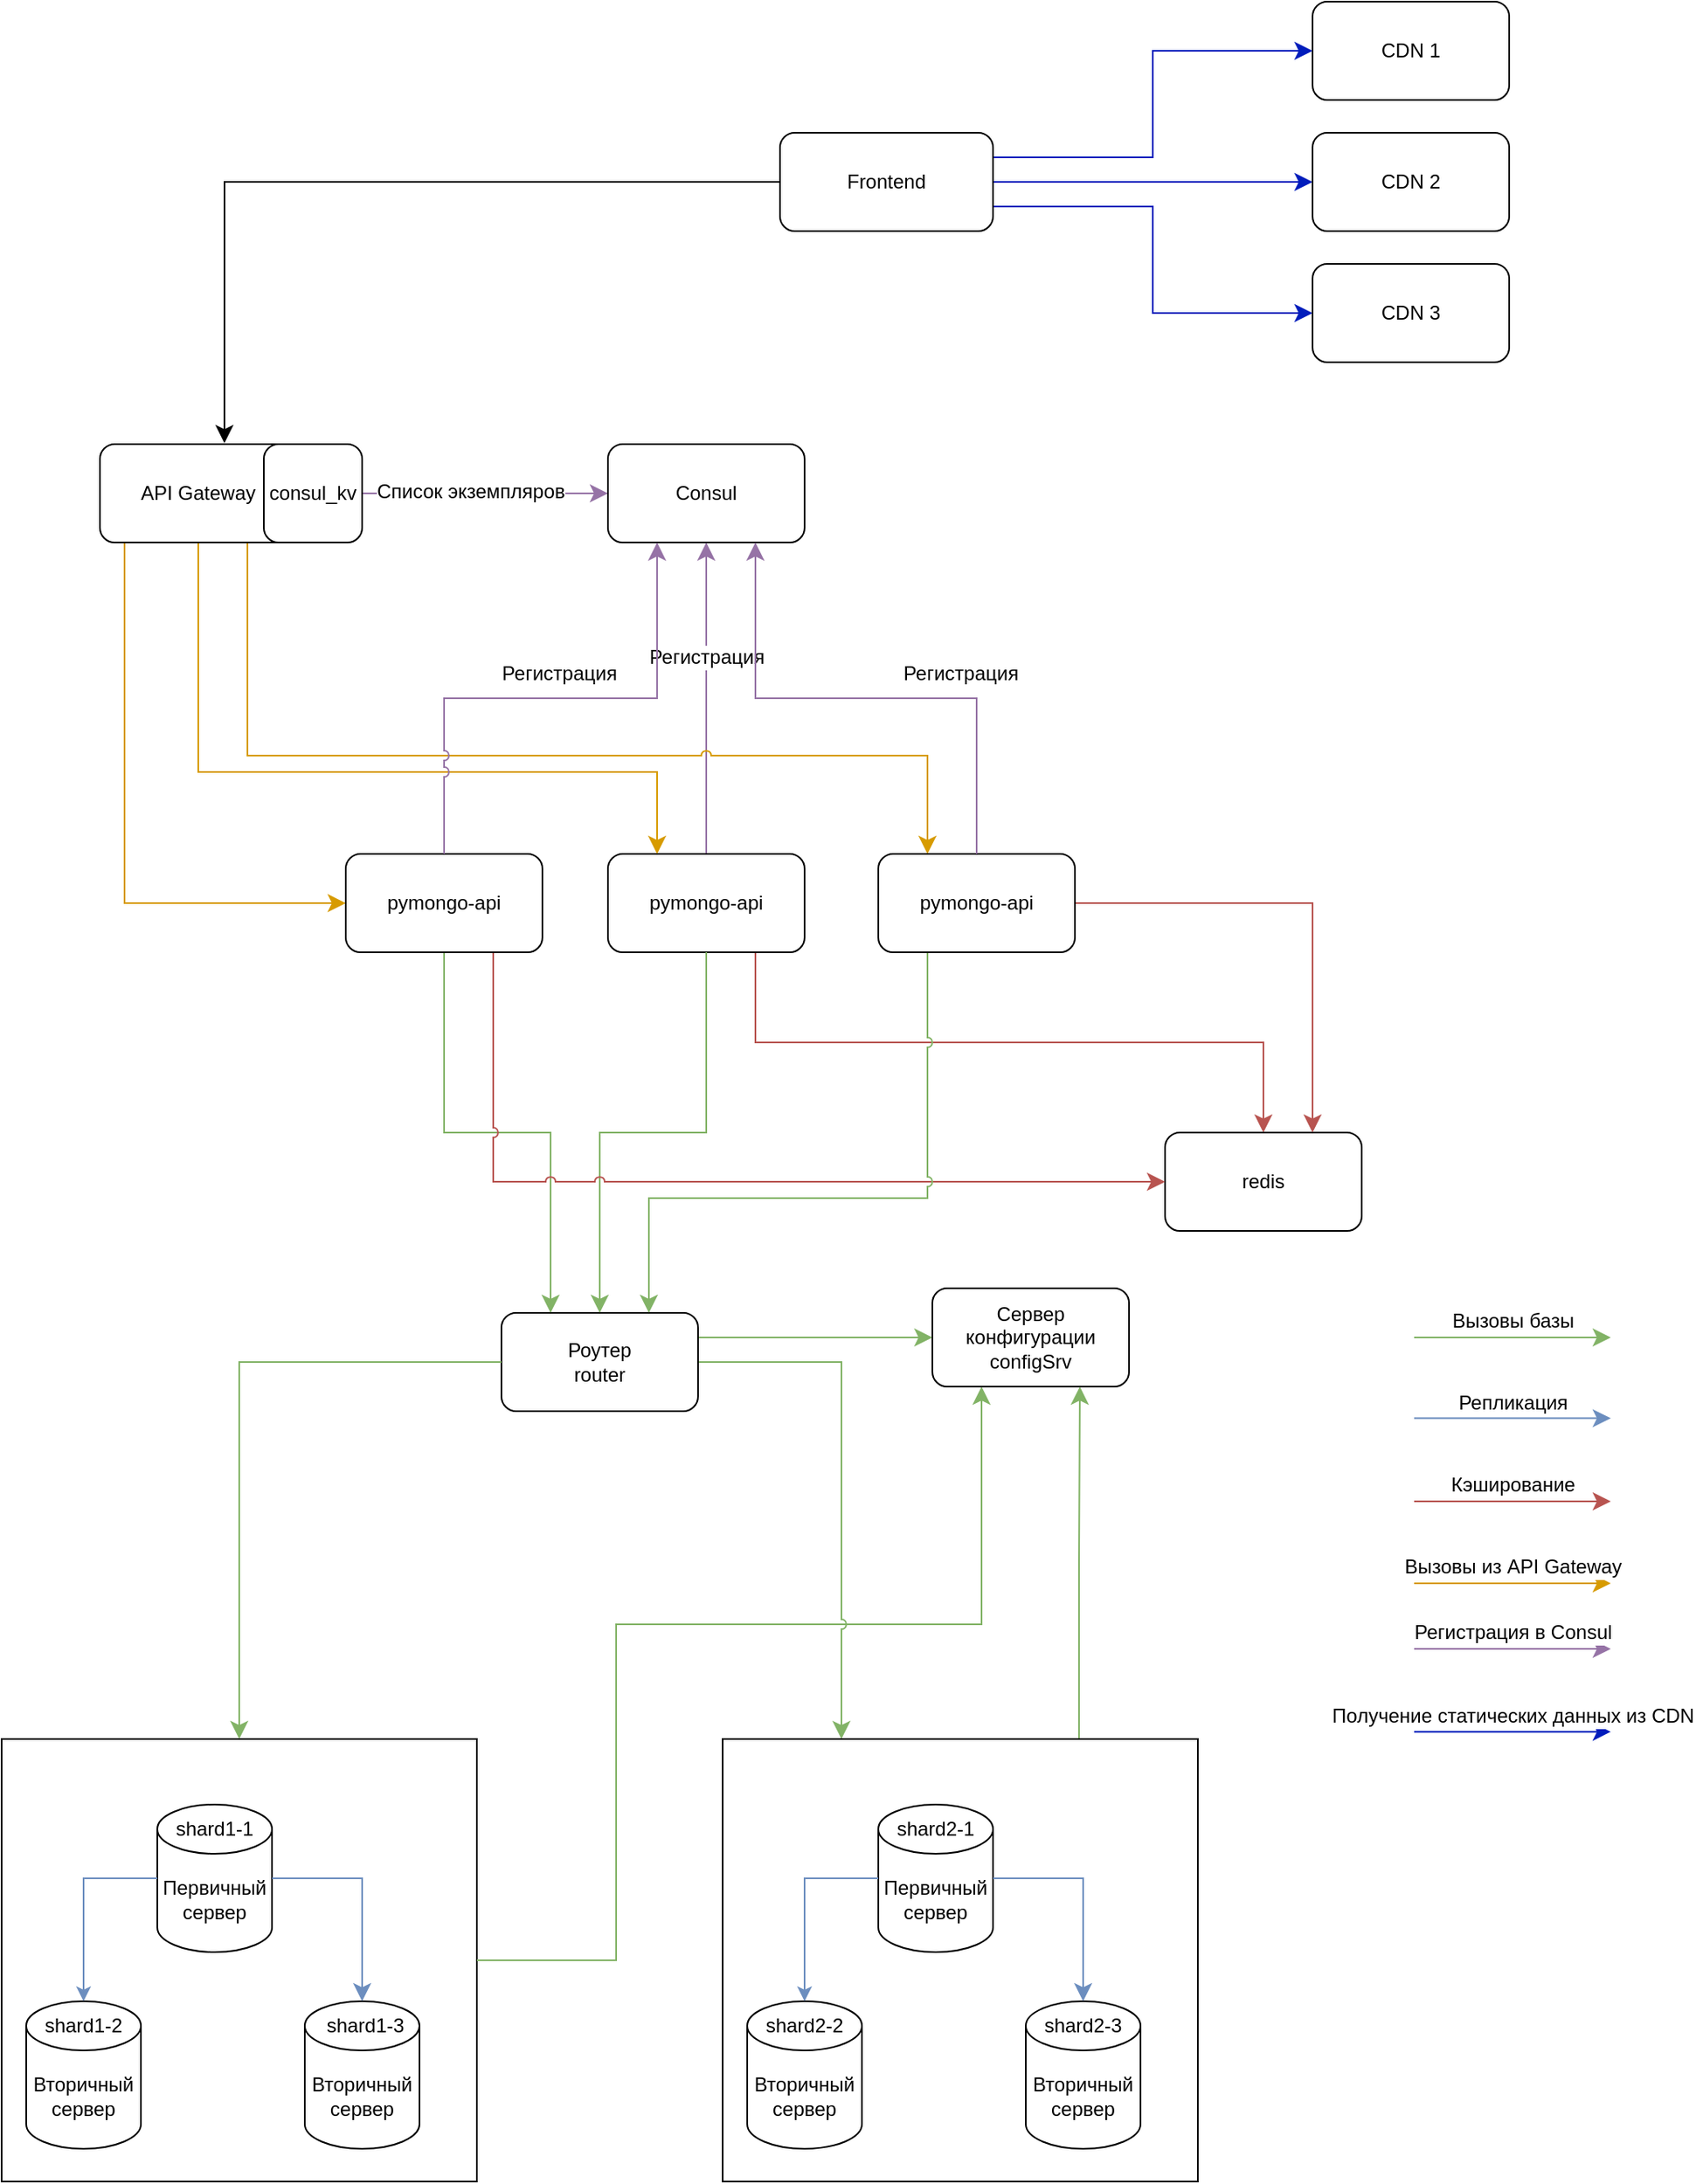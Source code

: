 <mxfile version="25.0.2" pages="2">
  <diagram name="Итоговая схема" id="-H_mtQnk-PTXWXPvYvuk">
    <mxGraphModel dx="-3481" dy="745" grid="0" gridSize="10" guides="1" tooltips="1" connect="1" arrows="1" fold="1" page="1" pageScale="1" pageWidth="1169" pageHeight="827" math="0" shadow="0">
      <root>
        <mxCell id="0" />
        <mxCell id="1" parent="0" />
        <mxCell id="DY5CdUlt-Oxs0kUhCypE-131" value="" style="rounded=0;whiteSpace=wrap;html=1;fontFamily=Helvetica;fontSize=12;fontColor=default;labelBackgroundColor=default;align=center;" parent="1" vertex="1">
          <mxGeometry x="4736" y="1123" width="290" height="270" as="geometry" />
        </mxCell>
        <mxCell id="DY5CdUlt-Oxs0kUhCypE-132" style="edgeStyle=orthogonalEdgeStyle;shape=connector;rounded=0;orthogonalLoop=1;jettySize=auto;html=1;entryX=0.25;entryY=1;entryDx=0;entryDy=0;strokeColor=#82b366;align=center;verticalAlign=middle;fontFamily=Helvetica;fontSize=12;fontColor=default;labelBackgroundColor=default;startSize=8;endArrow=classic;endSize=8;jumpStyle=arc;exitX=1;exitY=0.5;exitDx=0;exitDy=0;fillColor=#d5e8d4;" parent="1" source="DY5CdUlt-Oxs0kUhCypE-131" target="DY5CdUlt-Oxs0kUhCypE-141" edge="1">
          <mxGeometry relative="1" as="geometry">
            <Array as="points">
              <mxPoint x="5111" y="1258" />
              <mxPoint x="5111" y="1053" />
              <mxPoint x="5334" y="1053" />
            </Array>
            <mxPoint x="5046" y="1123" as="sourcePoint" />
          </mxGeometry>
        </mxCell>
        <mxCell id="DY5CdUlt-Oxs0kUhCypE-133" value="Первичный сервер" style="shape=cylinder3;whiteSpace=wrap;html=1;boundedLbl=1;backgroundOutline=1;size=15;" parent="1" vertex="1">
          <mxGeometry x="4831" y="1163" width="70" height="90" as="geometry" />
        </mxCell>
        <mxCell id="DY5CdUlt-Oxs0kUhCypE-134" value="" style="edgeStyle=orthogonalEdgeStyle;shape=connector;rounded=0;orthogonalLoop=1;jettySize=auto;html=1;strokeColor=#b85450;align=center;verticalAlign=middle;fontFamily=Helvetica;fontSize=12;fontColor=default;labelBackgroundColor=default;startSize=8;endArrow=classic;endSize=8;fillColor=#f8cecc;exitX=0.75;exitY=1;exitDx=0;exitDy=0;" parent="1" source="DY5CdUlt-Oxs0kUhCypE-137" target="DY5CdUlt-Oxs0kUhCypE-157" edge="1">
          <mxGeometry relative="1" as="geometry" />
        </mxCell>
        <mxCell id="DY5CdUlt-Oxs0kUhCypE-135" style="edgeStyle=orthogonalEdgeStyle;shape=connector;rounded=0;orthogonalLoop=1;jettySize=auto;html=1;exitX=0.5;exitY=0;exitDx=0;exitDy=0;entryX=0.5;entryY=1;entryDx=0;entryDy=0;strokeColor=#9673a6;align=center;verticalAlign=middle;fontFamily=Helvetica;fontSize=12;fontColor=default;labelBackgroundColor=default;startSize=8;endArrow=classic;endSize=8;jumpStyle=arc;fillColor=#e1d5e7;" parent="1" source="DY5CdUlt-Oxs0kUhCypE-137" target="DY5CdUlt-Oxs0kUhCypE-164" edge="1">
          <mxGeometry relative="1" as="geometry">
            <Array as="points">
              <mxPoint x="5166" y="393" />
            </Array>
          </mxGeometry>
        </mxCell>
        <mxCell id="DY5CdUlt-Oxs0kUhCypE-136" value="Регистрация" style="edgeLabel;html=1;align=center;verticalAlign=middle;resizable=0;points=[];fontSize=12;fontFamily=Helvetica;fontColor=default;labelBackgroundColor=default;" parent="DY5CdUlt-Oxs0kUhCypE-135" vertex="1" connectable="0">
          <mxGeometry x="0.688" y="1" relative="1" as="geometry">
            <mxPoint x="1" y="40" as="offset" />
          </mxGeometry>
        </mxCell>
        <mxCell id="DY5CdUlt-Oxs0kUhCypE-137" value="pymongo-api" style="rounded=1;whiteSpace=wrap;html=1;" parent="1" vertex="1">
          <mxGeometry x="5106" y="583" width="120" height="60" as="geometry" />
        </mxCell>
        <mxCell id="DY5CdUlt-Oxs0kUhCypE-138" style="edgeStyle=orthogonalEdgeStyle;shape=connector;rounded=0;orthogonalLoop=1;jettySize=auto;html=1;entryX=0;entryY=0.5;entryDx=0;entryDy=0;strokeColor=#82b366;align=center;verticalAlign=middle;fontFamily=Helvetica;fontSize=12;fontColor=default;labelBackgroundColor=default;startSize=8;endArrow=classic;endSize=8;exitX=1;exitY=0.25;exitDx=0;exitDy=0;fillColor=#d5e8d4;" parent="1" source="DY5CdUlt-Oxs0kUhCypE-140" target="DY5CdUlt-Oxs0kUhCypE-141" edge="1">
          <mxGeometry relative="1" as="geometry" />
        </mxCell>
        <mxCell id="DY5CdUlt-Oxs0kUhCypE-139" style="edgeStyle=orthogonalEdgeStyle;shape=connector;rounded=0;orthogonalLoop=1;jettySize=auto;html=1;strokeColor=#82b366;align=center;verticalAlign=middle;fontFamily=Helvetica;fontSize=12;fontColor=default;labelBackgroundColor=default;startSize=8;endArrow=classic;endSize=8;jumpStyle=arc;entryX=0.25;entryY=0;entryDx=0;entryDy=0;fillColor=#d5e8d4;" parent="1" source="DY5CdUlt-Oxs0kUhCypE-140" target="DY5CdUlt-Oxs0kUhCypE-150" edge="1">
          <mxGeometry relative="1" as="geometry">
            <mxPoint x="5221" y="1073" as="targetPoint" />
          </mxGeometry>
        </mxCell>
        <mxCell id="DY5CdUlt-Oxs0kUhCypE-140" value="Роутер&lt;div&gt;router&lt;/div&gt;" style="rounded=1;whiteSpace=wrap;html=1;" parent="1" vertex="1">
          <mxGeometry x="5041" y="863" width="120" height="60" as="geometry" />
        </mxCell>
        <mxCell id="DY5CdUlt-Oxs0kUhCypE-141" value="Сервер конфигурации&lt;div&gt;configSrv&lt;br&gt;&lt;/div&gt;" style="rounded=1;whiteSpace=wrap;html=1;" parent="1" vertex="1">
          <mxGeometry x="5304" y="848" width="120" height="60" as="geometry" />
        </mxCell>
        <mxCell id="DY5CdUlt-Oxs0kUhCypE-142" style="edgeStyle=orthogonalEdgeStyle;shape=connector;rounded=0;orthogonalLoop=1;jettySize=auto;html=1;entryX=0.5;entryY=0;entryDx=0;entryDy=0;strokeColor=#82b366;align=center;verticalAlign=middle;fontFamily=Helvetica;fontSize=12;fontColor=default;labelBackgroundColor=default;startSize=8;endArrow=classic;endSize=8;fillColor=#d5e8d4;exitX=0.5;exitY=1;exitDx=0;exitDy=0;" parent="1" source="DY5CdUlt-Oxs0kUhCypE-137" target="DY5CdUlt-Oxs0kUhCypE-140" edge="1">
          <mxGeometry relative="1" as="geometry">
            <mxPoint x="5101" y="833" as="sourcePoint" />
          </mxGeometry>
        </mxCell>
        <mxCell id="DY5CdUlt-Oxs0kUhCypE-143" style="edgeStyle=orthogonalEdgeStyle;shape=connector;rounded=0;orthogonalLoop=1;jettySize=auto;html=1;entryX=0.75;entryY=1;entryDx=0;entryDy=0;strokeColor=#82b366;align=center;verticalAlign=middle;fontFamily=Helvetica;fontSize=12;fontColor=default;labelBackgroundColor=default;startSize=8;endArrow=classic;endSize=8;exitX=0.75;exitY=0;exitDx=0;exitDy=0;fillColor=#d5e8d4;" parent="1" source="DY5CdUlt-Oxs0kUhCypE-150" target="DY5CdUlt-Oxs0kUhCypE-141" edge="1">
          <mxGeometry relative="1" as="geometry">
            <mxPoint x="5381" y="1053" as="sourcePoint" />
          </mxGeometry>
        </mxCell>
        <mxCell id="DY5CdUlt-Oxs0kUhCypE-144" style="edgeStyle=orthogonalEdgeStyle;shape=connector;rounded=0;orthogonalLoop=1;jettySize=auto;html=1;strokeColor=#82b366;align=center;verticalAlign=middle;fontFamily=Helvetica;fontSize=12;fontColor=default;labelBackgroundColor=default;startSize=8;endArrow=classic;endSize=8;entryX=0.5;entryY=0;entryDx=0;entryDy=0;fillColor=#d5e8d4;" parent="1" source="DY5CdUlt-Oxs0kUhCypE-140" target="DY5CdUlt-Oxs0kUhCypE-131" edge="1">
          <mxGeometry relative="1" as="geometry">
            <mxPoint x="4986" y="1063" as="targetPoint" />
          </mxGeometry>
        </mxCell>
        <mxCell id="DY5CdUlt-Oxs0kUhCypE-145" value="shard1-1" style="text;html=1;align=center;verticalAlign=middle;whiteSpace=wrap;rounded=0;fontSize=12;fontFamily=Helvetica;fontColor=default;labelBackgroundColor=default;" parent="1" vertex="1">
          <mxGeometry x="4836" y="1163" width="60" height="30" as="geometry" />
        </mxCell>
        <mxCell id="DY5CdUlt-Oxs0kUhCypE-146" value="Вторичный сервер" style="shape=cylinder3;whiteSpace=wrap;html=1;boundedLbl=1;backgroundOutline=1;size=15;" parent="1" vertex="1">
          <mxGeometry x="4751" y="1283" width="70" height="90" as="geometry" />
        </mxCell>
        <mxCell id="DY5CdUlt-Oxs0kUhCypE-147" value="Вторичный сервер" style="shape=cylinder3;whiteSpace=wrap;html=1;boundedLbl=1;backgroundOutline=1;size=15;" parent="1" vertex="1">
          <mxGeometry x="4921" y="1283" width="70" height="90" as="geometry" />
        </mxCell>
        <mxCell id="DY5CdUlt-Oxs0kUhCypE-148" style="edgeStyle=orthogonalEdgeStyle;rounded=0;orthogonalLoop=1;jettySize=auto;html=1;entryX=0.5;entryY=0;entryDx=0;entryDy=0;entryPerimeter=0;strokeColor=#6c8ebf;align=center;verticalAlign=middle;fontFamily=Helvetica;fontSize=12;fontColor=default;labelBackgroundColor=default;endArrow=classic;endFill=1;startArrow=none;startFill=0;fillColor=#dae8fc;" parent="1" source="DY5CdUlt-Oxs0kUhCypE-133" target="DY5CdUlt-Oxs0kUhCypE-146" edge="1">
          <mxGeometry relative="1" as="geometry" />
        </mxCell>
        <mxCell id="DY5CdUlt-Oxs0kUhCypE-149" style="edgeStyle=orthogonalEdgeStyle;shape=connector;rounded=0;orthogonalLoop=1;jettySize=auto;html=1;entryX=0.5;entryY=0;entryDx=0;entryDy=0;entryPerimeter=0;strokeColor=#6c8ebf;align=center;verticalAlign=middle;fontFamily=Helvetica;fontSize=12;fontColor=default;labelBackgroundColor=default;startSize=8;endArrow=classic;endSize=8;startArrow=none;startFill=0;fillColor=#dae8fc;" parent="1" source="DY5CdUlt-Oxs0kUhCypE-133" target="DY5CdUlt-Oxs0kUhCypE-147" edge="1">
          <mxGeometry relative="1" as="geometry" />
        </mxCell>
        <mxCell id="DY5CdUlt-Oxs0kUhCypE-150" value="" style="rounded=0;whiteSpace=wrap;html=1;fontFamily=Helvetica;fontSize=12;fontColor=default;labelBackgroundColor=default;align=center;" parent="1" vertex="1">
          <mxGeometry x="5176" y="1123" width="290" height="270" as="geometry" />
        </mxCell>
        <mxCell id="DY5CdUlt-Oxs0kUhCypE-151" value="Первичный сервер" style="shape=cylinder3;whiteSpace=wrap;html=1;boundedLbl=1;backgroundOutline=1;size=15;" parent="1" vertex="1">
          <mxGeometry x="5271" y="1163" width="70" height="90" as="geometry" />
        </mxCell>
        <mxCell id="DY5CdUlt-Oxs0kUhCypE-152" value="shard2-1" style="text;html=1;align=center;verticalAlign=middle;whiteSpace=wrap;rounded=0;fontSize=12;fontFamily=Helvetica;fontColor=default;labelBackgroundColor=default;" parent="1" vertex="1">
          <mxGeometry x="5276" y="1163" width="60" height="30" as="geometry" />
        </mxCell>
        <mxCell id="DY5CdUlt-Oxs0kUhCypE-153" value="Вторичный сервер" style="shape=cylinder3;whiteSpace=wrap;html=1;boundedLbl=1;backgroundOutline=1;size=15;" parent="1" vertex="1">
          <mxGeometry x="5191" y="1283" width="70" height="90" as="geometry" />
        </mxCell>
        <mxCell id="DY5CdUlt-Oxs0kUhCypE-154" value="Вторичный сервер" style="shape=cylinder3;whiteSpace=wrap;html=1;boundedLbl=1;backgroundOutline=1;size=15;" parent="1" vertex="1">
          <mxGeometry x="5361" y="1283" width="70" height="90" as="geometry" />
        </mxCell>
        <mxCell id="DY5CdUlt-Oxs0kUhCypE-155" style="edgeStyle=orthogonalEdgeStyle;rounded=0;orthogonalLoop=1;jettySize=auto;html=1;entryX=0.5;entryY=0;entryDx=0;entryDy=0;entryPerimeter=0;strokeColor=#6c8ebf;align=center;verticalAlign=middle;fontFamily=Helvetica;fontSize=12;fontColor=default;labelBackgroundColor=default;endArrow=classic;endFill=1;startArrow=none;startFill=0;fillColor=#dae8fc;" parent="1" source="DY5CdUlt-Oxs0kUhCypE-151" target="DY5CdUlt-Oxs0kUhCypE-153" edge="1">
          <mxGeometry relative="1" as="geometry" />
        </mxCell>
        <mxCell id="DY5CdUlt-Oxs0kUhCypE-156" style="edgeStyle=orthogonalEdgeStyle;shape=connector;rounded=0;orthogonalLoop=1;jettySize=auto;html=1;entryX=0.5;entryY=0;entryDx=0;entryDy=0;entryPerimeter=0;strokeColor=#6c8ebf;align=center;verticalAlign=middle;fontFamily=Helvetica;fontSize=12;fontColor=default;labelBackgroundColor=default;startSize=8;endArrow=classic;endSize=8;startArrow=none;startFill=0;fillColor=#dae8fc;" parent="1" source="DY5CdUlt-Oxs0kUhCypE-151" target="DY5CdUlt-Oxs0kUhCypE-154" edge="1">
          <mxGeometry relative="1" as="geometry" />
        </mxCell>
        <mxCell id="DY5CdUlt-Oxs0kUhCypE-157" value="redis" style="rounded=1;whiteSpace=wrap;html=1;" parent="1" vertex="1">
          <mxGeometry x="5446" y="753" width="120" height="60" as="geometry" />
        </mxCell>
        <mxCell id="DY5CdUlt-Oxs0kUhCypE-158" style="edgeStyle=orthogonalEdgeStyle;rounded=0;orthogonalLoop=1;jettySize=auto;html=1;fontSize=12;startSize=8;endSize=8;exitX=0.25;exitY=1;exitDx=0;exitDy=0;entryX=0;entryY=0.5;entryDx=0;entryDy=0;fillColor=#ffe6cc;strokeColor=#d79b00;" parent="1" source="DY5CdUlt-Oxs0kUhCypE-163" target="DY5CdUlt-Oxs0kUhCypE-167" edge="1">
          <mxGeometry relative="1" as="geometry">
            <mxPoint x="4898.5" y="613" as="targetPoint" />
            <Array as="points">
              <mxPoint x="4811" y="613" />
            </Array>
          </mxGeometry>
        </mxCell>
        <mxCell id="DY5CdUlt-Oxs0kUhCypE-159" style="edgeStyle=orthogonalEdgeStyle;shape=connector;rounded=0;jumpStyle=arc;orthogonalLoop=1;jettySize=auto;html=1;entryX=0.25;entryY=0;entryDx=0;entryDy=0;strokeColor=#d79b00;align=center;verticalAlign=middle;fontFamily=Helvetica;fontSize=12;fontColor=default;labelBackgroundColor=default;startSize=8;endArrow=classic;endSize=8;exitX=0.5;exitY=1;exitDx=0;exitDy=0;fillColor=#ffe6cc;" parent="1" source="DY5CdUlt-Oxs0kUhCypE-163" target="DY5CdUlt-Oxs0kUhCypE-137" edge="1">
          <mxGeometry relative="1" as="geometry">
            <Array as="points">
              <mxPoint x="4856" y="533" />
              <mxPoint x="5136" y="533" />
            </Array>
          </mxGeometry>
        </mxCell>
        <mxCell id="DY5CdUlt-Oxs0kUhCypE-160" style="edgeStyle=orthogonalEdgeStyle;shape=connector;rounded=0;jumpStyle=arc;orthogonalLoop=1;jettySize=auto;html=1;entryX=0;entryY=0.5;entryDx=0;entryDy=0;strokeColor=#9673a6;align=center;verticalAlign=middle;fontFamily=Helvetica;fontSize=12;fontColor=default;labelBackgroundColor=default;startSize=8;endArrow=classic;endSize=8;fillColor=#e1d5e7;exitX=1;exitY=0.5;exitDx=0;exitDy=0;" parent="1" source="DY5CdUlt-Oxs0kUhCypE-186" target="DY5CdUlt-Oxs0kUhCypE-164" edge="1">
          <mxGeometry relative="1" as="geometry" />
        </mxCell>
        <mxCell id="DY5CdUlt-Oxs0kUhCypE-161" value="Список экземпляров" style="edgeLabel;html=1;align=center;verticalAlign=middle;resizable=0;points=[];fontSize=12;fontFamily=Helvetica;fontColor=default;labelBackgroundColor=default;" parent="DY5CdUlt-Oxs0kUhCypE-160" vertex="1" connectable="0">
          <mxGeometry x="-0.13" y="1" relative="1" as="geometry">
            <mxPoint as="offset" />
          </mxGeometry>
        </mxCell>
        <mxCell id="DY5CdUlt-Oxs0kUhCypE-162" style="edgeStyle=orthogonalEdgeStyle;shape=connector;rounded=0;jumpStyle=arc;orthogonalLoop=1;jettySize=auto;html=1;exitX=0.75;exitY=1;exitDx=0;exitDy=0;entryX=0.25;entryY=0;entryDx=0;entryDy=0;strokeColor=#d79b00;align=center;verticalAlign=middle;fontFamily=Helvetica;fontSize=12;fontColor=default;labelBackgroundColor=default;startSize=8;endArrow=classic;endSize=8;fillColor=#ffe6cc;" parent="1" source="DY5CdUlt-Oxs0kUhCypE-163" target="DY5CdUlt-Oxs0kUhCypE-182" edge="1">
          <mxGeometry relative="1" as="geometry">
            <Array as="points">
              <mxPoint x="4886" y="523" />
              <mxPoint x="5301" y="523" />
            </Array>
          </mxGeometry>
        </mxCell>
        <mxCell id="DY5CdUlt-Oxs0kUhCypE-163" value="API Gateway" style="rounded=1;whiteSpace=wrap;html=1;" parent="1" vertex="1">
          <mxGeometry x="4796" y="333" width="120" height="60" as="geometry" />
        </mxCell>
        <mxCell id="DY5CdUlt-Oxs0kUhCypE-164" value="Consul" style="rounded=1;whiteSpace=wrap;html=1;" parent="1" vertex="1">
          <mxGeometry x="5106" y="333" width="120" height="60" as="geometry" />
        </mxCell>
        <mxCell id="DY5CdUlt-Oxs0kUhCypE-165" style="edgeStyle=orthogonalEdgeStyle;shape=connector;rounded=0;jumpStyle=arc;orthogonalLoop=1;jettySize=auto;html=1;entryX=0.25;entryY=0;entryDx=0;entryDy=0;strokeColor=#82b366;align=center;verticalAlign=middle;fontFamily=Helvetica;fontSize=12;fontColor=default;labelBackgroundColor=default;startSize=8;endArrow=classic;endSize=8;exitX=0.5;exitY=1;exitDx=0;exitDy=0;fillColor=#d5e8d4;" parent="1" source="DY5CdUlt-Oxs0kUhCypE-167" target="DY5CdUlt-Oxs0kUhCypE-140" edge="1">
          <mxGeometry relative="1" as="geometry" />
        </mxCell>
        <mxCell id="DY5CdUlt-Oxs0kUhCypE-166" style="edgeStyle=orthogonalEdgeStyle;shape=connector;rounded=0;jumpStyle=arc;orthogonalLoop=1;jettySize=auto;html=1;entryX=0;entryY=0.5;entryDx=0;entryDy=0;strokeColor=#b85450;align=center;verticalAlign=middle;fontFamily=Helvetica;fontSize=12;fontColor=default;labelBackgroundColor=default;startSize=8;endArrow=classic;endSize=8;exitX=0.75;exitY=1;exitDx=0;exitDy=0;fillColor=#f8cecc;" parent="1" source="DY5CdUlt-Oxs0kUhCypE-167" target="DY5CdUlt-Oxs0kUhCypE-157" edge="1">
          <mxGeometry relative="1" as="geometry" />
        </mxCell>
        <mxCell id="DY5CdUlt-Oxs0kUhCypE-167" value="pymongo-api" style="rounded=1;whiteSpace=wrap;html=1;" parent="1" vertex="1">
          <mxGeometry x="4946" y="583" width="120" height="60" as="geometry" />
        </mxCell>
        <mxCell id="DY5CdUlt-Oxs0kUhCypE-168" style="edgeStyle=orthogonalEdgeStyle;shape=connector;rounded=0;jumpStyle=arc;orthogonalLoop=1;jettySize=auto;html=1;entryX=0.25;entryY=1;entryDx=0;entryDy=0;strokeColor=#9673a6;align=center;verticalAlign=middle;fontFamily=Helvetica;fontSize=12;fontColor=default;labelBackgroundColor=default;startSize=8;endArrow=classic;endSize=8;exitX=0.5;exitY=0;exitDx=0;exitDy=0;fillColor=#e1d5e7;" parent="1" source="DY5CdUlt-Oxs0kUhCypE-167" target="DY5CdUlt-Oxs0kUhCypE-164" edge="1">
          <mxGeometry relative="1" as="geometry" />
        </mxCell>
        <mxCell id="DY5CdUlt-Oxs0kUhCypE-169" value="Регистрация" style="edgeLabel;html=1;align=center;verticalAlign=middle;resizable=0;points=[];fontSize=12;fontFamily=Helvetica;fontColor=default;labelBackgroundColor=default;" parent="1" vertex="1" connectable="0">
          <mxGeometry x="5075.998" y="473.0" as="geometry" />
        </mxCell>
        <mxCell id="DY5CdUlt-Oxs0kUhCypE-170" value="" style="endArrow=classic;html=1;rounded=0;strokeColor=#82b366;align=center;verticalAlign=middle;fontFamily=Helvetica;fontSize=12;fontColor=default;labelBackgroundColor=default;edgeStyle=orthogonalEdgeStyle;startSize=8;endSize=8;fillColor=#d5e8d4;" parent="1" edge="1">
          <mxGeometry width="50" height="50" relative="1" as="geometry">
            <mxPoint x="5598" y="878" as="sourcePoint" />
            <mxPoint x="5718" y="878" as="targetPoint" />
          </mxGeometry>
        </mxCell>
        <mxCell id="DY5CdUlt-Oxs0kUhCypE-171" value="Вызовы базы" style="edgeLabel;html=1;align=center;verticalAlign=middle;resizable=0;points=[];fontSize=12;fontFamily=Helvetica;fontColor=default;labelBackgroundColor=default;" parent="DY5CdUlt-Oxs0kUhCypE-170" vertex="1" connectable="0">
          <mxGeometry x="0.432" y="-2" relative="1" as="geometry">
            <mxPoint x="-26" y="-12" as="offset" />
          </mxGeometry>
        </mxCell>
        <mxCell id="DY5CdUlt-Oxs0kUhCypE-172" value="" style="endArrow=classic;html=1;rounded=0;strokeColor=#6c8ebf;align=center;verticalAlign=middle;fontFamily=Helvetica;fontSize=12;fontColor=default;labelBackgroundColor=default;edgeStyle=orthogonalEdgeStyle;startSize=8;endSize=8;fillColor=#dae8fc;" parent="1" edge="1">
          <mxGeometry width="50" height="50" relative="1" as="geometry">
            <mxPoint x="5598" y="927.31" as="sourcePoint" />
            <mxPoint x="5718" y="927.31" as="targetPoint" />
          </mxGeometry>
        </mxCell>
        <mxCell id="DY5CdUlt-Oxs0kUhCypE-173" value="Репликация" style="edgeLabel;html=1;align=center;verticalAlign=middle;resizable=0;points=[];fontSize=12;fontFamily=Helvetica;fontColor=default;labelBackgroundColor=default;" parent="DY5CdUlt-Oxs0kUhCypE-172" vertex="1" connectable="0">
          <mxGeometry x="0.432" y="-2" relative="1" as="geometry">
            <mxPoint x="-26" y="-12" as="offset" />
          </mxGeometry>
        </mxCell>
        <mxCell id="DY5CdUlt-Oxs0kUhCypE-174" value="" style="endArrow=classic;html=1;rounded=0;strokeColor=#b85450;align=center;verticalAlign=middle;fontFamily=Helvetica;fontSize=12;fontColor=default;labelBackgroundColor=default;edgeStyle=orthogonalEdgeStyle;startSize=8;endSize=8;fillColor=#f8cecc;" parent="1" edge="1">
          <mxGeometry width="50" height="50" relative="1" as="geometry">
            <mxPoint x="5598" y="978" as="sourcePoint" />
            <mxPoint x="5718" y="978" as="targetPoint" />
          </mxGeometry>
        </mxCell>
        <mxCell id="DY5CdUlt-Oxs0kUhCypE-175" value="Кэширование" style="edgeLabel;html=1;align=center;verticalAlign=middle;resizable=0;points=[];fontSize=12;fontFamily=Helvetica;fontColor=default;labelBackgroundColor=default;" parent="DY5CdUlt-Oxs0kUhCypE-174" vertex="1" connectable="0">
          <mxGeometry x="0.432" y="-2" relative="1" as="geometry">
            <mxPoint x="-26" y="-12" as="offset" />
          </mxGeometry>
        </mxCell>
        <mxCell id="DY5CdUlt-Oxs0kUhCypE-176" value="" style="endArrow=classic;html=1;rounded=0;strokeColor=#d79b00;align=center;verticalAlign=middle;fontFamily=Helvetica;fontSize=12;fontColor=default;labelBackgroundColor=default;edgeStyle=orthogonalEdgeStyle;startSize=8;endSize=8;fillColor=#ffe6cc;" parent="1" edge="1">
          <mxGeometry width="50" height="50" relative="1" as="geometry">
            <mxPoint x="5598" y="1028" as="sourcePoint" />
            <mxPoint x="5718" y="1028" as="targetPoint" />
          </mxGeometry>
        </mxCell>
        <mxCell id="DY5CdUlt-Oxs0kUhCypE-177" value="Вызовы из API Gateway" style="edgeLabel;html=1;align=center;verticalAlign=middle;resizable=0;points=[];fontSize=12;fontFamily=Helvetica;fontColor=default;labelBackgroundColor=default;" parent="DY5CdUlt-Oxs0kUhCypE-176" vertex="1" connectable="0">
          <mxGeometry x="0.432" y="-2" relative="1" as="geometry">
            <mxPoint x="-26" y="-12" as="offset" />
          </mxGeometry>
        </mxCell>
        <mxCell id="DY5CdUlt-Oxs0kUhCypE-178" value="" style="endArrow=classic;html=1;rounded=0;strokeColor=#9673a6;align=center;verticalAlign=middle;fontFamily=Helvetica;fontSize=12;fontColor=default;labelBackgroundColor=default;edgeStyle=orthogonalEdgeStyle;startSize=8;endSize=8;fillColor=#e1d5e7;" parent="1" edge="1">
          <mxGeometry width="50" height="50" relative="1" as="geometry">
            <mxPoint x="5598" y="1068" as="sourcePoint" />
            <mxPoint x="5718" y="1068" as="targetPoint" />
          </mxGeometry>
        </mxCell>
        <mxCell id="DY5CdUlt-Oxs0kUhCypE-179" value="Регистрация в Consul" style="edgeLabel;html=1;align=center;verticalAlign=middle;resizable=0;points=[];fontSize=12;fontFamily=Helvetica;fontColor=default;labelBackgroundColor=default;" parent="DY5CdUlt-Oxs0kUhCypE-178" vertex="1" connectable="0">
          <mxGeometry x="0.432" y="-2" relative="1" as="geometry">
            <mxPoint x="-26" y="-12" as="offset" />
          </mxGeometry>
        </mxCell>
        <mxCell id="DY5CdUlt-Oxs0kUhCypE-180" style="edgeStyle=orthogonalEdgeStyle;shape=connector;rounded=0;jumpStyle=arc;orthogonalLoop=1;jettySize=auto;html=1;entryX=0.75;entryY=0;entryDx=0;entryDy=0;strokeColor=#b85450;align=center;verticalAlign=middle;fontFamily=Helvetica;fontSize=12;fontColor=default;labelBackgroundColor=default;startSize=8;endArrow=classic;endSize=8;exitX=1;exitY=0.5;exitDx=0;exitDy=0;fillColor=#f8cecc;" parent="1" source="DY5CdUlt-Oxs0kUhCypE-182" target="DY5CdUlt-Oxs0kUhCypE-157" edge="1">
          <mxGeometry relative="1" as="geometry" />
        </mxCell>
        <mxCell id="DY5CdUlt-Oxs0kUhCypE-181" style="edgeStyle=orthogonalEdgeStyle;shape=connector;rounded=0;jumpStyle=arc;orthogonalLoop=1;jettySize=auto;html=1;strokeColor=#82b366;align=center;verticalAlign=middle;fontFamily=Helvetica;fontSize=12;fontColor=default;labelBackgroundColor=default;startSize=8;endArrow=classic;endSize=8;entryX=0.75;entryY=0;entryDx=0;entryDy=0;exitX=0.25;exitY=1;exitDx=0;exitDy=0;fillColor=#d5e8d4;" parent="1" source="DY5CdUlt-Oxs0kUhCypE-182" target="DY5CdUlt-Oxs0kUhCypE-140" edge="1">
          <mxGeometry relative="1" as="geometry">
            <mxPoint x="5256" y="833" as="targetPoint" />
            <Array as="points">
              <mxPoint x="5301" y="793" />
              <mxPoint x="5131" y="793" />
            </Array>
          </mxGeometry>
        </mxCell>
        <mxCell id="DY5CdUlt-Oxs0kUhCypE-182" value="pymongo-api" style="rounded=1;whiteSpace=wrap;html=1;" parent="1" vertex="1">
          <mxGeometry x="5271" y="583" width="120" height="60" as="geometry" />
        </mxCell>
        <mxCell id="DY5CdUlt-Oxs0kUhCypE-183" style="edgeStyle=orthogonalEdgeStyle;shape=connector;rounded=0;jumpStyle=arc;orthogonalLoop=1;jettySize=auto;html=1;exitX=0.5;exitY=0;exitDx=0;exitDy=0;entryX=0.75;entryY=1;entryDx=0;entryDy=0;strokeColor=#9673a6;align=center;verticalAlign=middle;fontFamily=Helvetica;fontSize=12;fontColor=default;labelBackgroundColor=default;startSize=8;endArrow=classic;endSize=8;fillColor=#e1d5e7;" parent="1" source="DY5CdUlt-Oxs0kUhCypE-182" target="DY5CdUlt-Oxs0kUhCypE-164" edge="1">
          <mxGeometry relative="1" as="geometry" />
        </mxCell>
        <mxCell id="DY5CdUlt-Oxs0kUhCypE-184" value="Регистрация" style="edgeLabel;html=1;align=center;verticalAlign=middle;resizable=0;points=[];fontSize=12;fontFamily=Helvetica;fontColor=default;labelBackgroundColor=default;" parent="1" vertex="1" connectable="0">
          <mxGeometry x="5321.0" y="473" as="geometry" />
        </mxCell>
        <mxCell id="DY5CdUlt-Oxs0kUhCypE-186" value="consul_kv" style="rounded=1;whiteSpace=wrap;html=1;fontFamily=Helvetica;fontSize=12;fontColor=default;labelBackgroundColor=default;" parent="1" vertex="1">
          <mxGeometry x="4896" y="333" width="60" height="60" as="geometry" />
        </mxCell>
        <mxCell id="DY5CdUlt-Oxs0kUhCypE-187" value="CDN 1" style="rounded=1;whiteSpace=wrap;html=1;" parent="1" vertex="1">
          <mxGeometry x="5536" y="63" width="120" height="60" as="geometry" />
        </mxCell>
        <mxCell id="DY5CdUlt-Oxs0kUhCypE-192" value="" style="endArrow=classic;html=1;rounded=0;strokeColor=#001DBC;align=center;verticalAlign=middle;fontFamily=Helvetica;fontSize=12;fontColor=default;labelBackgroundColor=default;edgeStyle=orthogonalEdgeStyle;startSize=8;endSize=8;fillColor=#0050ef;" parent="1" edge="1">
          <mxGeometry width="50" height="50" relative="1" as="geometry">
            <mxPoint x="5598" y="1118.57" as="sourcePoint" />
            <mxPoint x="5718" y="1118.57" as="targetPoint" />
          </mxGeometry>
        </mxCell>
        <mxCell id="DY5CdUlt-Oxs0kUhCypE-193" value="Получение статических данных из CDN" style="edgeLabel;html=1;align=center;verticalAlign=middle;resizable=0;points=[];fontSize=12;fontFamily=Helvetica;fontColor=default;labelBackgroundColor=default;" parent="DY5CdUlt-Oxs0kUhCypE-192" vertex="1" connectable="0">
          <mxGeometry x="0.432" y="-2" relative="1" as="geometry">
            <mxPoint x="-26" y="-12" as="offset" />
          </mxGeometry>
        </mxCell>
        <mxCell id="DY5CdUlt-Oxs0kUhCypE-198" style="edgeStyle=orthogonalEdgeStyle;shape=connector;rounded=0;jumpStyle=arc;orthogonalLoop=1;jettySize=auto;html=1;entryX=0;entryY=0.5;entryDx=0;entryDy=0;strokeColor=#001DBC;align=center;verticalAlign=middle;fontFamily=Helvetica;fontSize=12;fontColor=default;labelBackgroundColor=default;startSize=8;endArrow=classic;endSize=8;exitX=1;exitY=0.25;exitDx=0;exitDy=0;fillColor=#0050ef;" parent="1" source="DY5CdUlt-Oxs0kUhCypE-194" target="DY5CdUlt-Oxs0kUhCypE-187" edge="1">
          <mxGeometry relative="1" as="geometry" />
        </mxCell>
        <mxCell id="DY5CdUlt-Oxs0kUhCypE-199" style="edgeStyle=orthogonalEdgeStyle;shape=connector;rounded=0;jumpStyle=arc;orthogonalLoop=1;jettySize=auto;html=1;exitX=1;exitY=0.5;exitDx=0;exitDy=0;entryX=0;entryY=0.5;entryDx=0;entryDy=0;strokeColor=#001DBC;align=center;verticalAlign=middle;fontFamily=Helvetica;fontSize=12;fontColor=default;labelBackgroundColor=default;startSize=8;endArrow=classic;endSize=8;fillColor=#0050ef;" parent="1" source="DY5CdUlt-Oxs0kUhCypE-194" target="DY5CdUlt-Oxs0kUhCypE-196" edge="1">
          <mxGeometry relative="1" as="geometry" />
        </mxCell>
        <mxCell id="DY5CdUlt-Oxs0kUhCypE-200" style="edgeStyle=orthogonalEdgeStyle;shape=connector;rounded=0;jumpStyle=arc;orthogonalLoop=1;jettySize=auto;html=1;exitX=1;exitY=0.75;exitDx=0;exitDy=0;entryX=0;entryY=0.5;entryDx=0;entryDy=0;strokeColor=#001DBC;align=center;verticalAlign=middle;fontFamily=Helvetica;fontSize=12;fontColor=default;labelBackgroundColor=default;startSize=8;endArrow=classic;endSize=8;fillColor=#0050ef;" parent="1" source="DY5CdUlt-Oxs0kUhCypE-194" target="DY5CdUlt-Oxs0kUhCypE-197" edge="1">
          <mxGeometry relative="1" as="geometry" />
        </mxCell>
        <mxCell id="DY5CdUlt-Oxs0kUhCypE-194" value="Frontend" style="rounded=1;whiteSpace=wrap;html=1;fontFamily=Helvetica;fontSize=12;fontColor=default;labelBackgroundColor=default;" parent="1" vertex="1">
          <mxGeometry x="5211" y="143" width="130" height="60" as="geometry" />
        </mxCell>
        <mxCell id="DY5CdUlt-Oxs0kUhCypE-195" style="edgeStyle=orthogonalEdgeStyle;shape=connector;rounded=0;jumpStyle=arc;orthogonalLoop=1;jettySize=auto;html=1;entryX=0.633;entryY=-0.011;entryDx=0;entryDy=0;entryPerimeter=0;strokeColor=default;align=center;verticalAlign=middle;fontFamily=Helvetica;fontSize=12;fontColor=default;labelBackgroundColor=default;startSize=8;endArrow=classic;endSize=8;" parent="1" source="DY5CdUlt-Oxs0kUhCypE-194" target="DY5CdUlt-Oxs0kUhCypE-163" edge="1">
          <mxGeometry relative="1" as="geometry" />
        </mxCell>
        <mxCell id="DY5CdUlt-Oxs0kUhCypE-196" value="CDN 2" style="rounded=1;whiteSpace=wrap;html=1;" parent="1" vertex="1">
          <mxGeometry x="5536" y="143" width="120" height="60" as="geometry" />
        </mxCell>
        <mxCell id="DY5CdUlt-Oxs0kUhCypE-197" value="CDN 3" style="rounded=1;whiteSpace=wrap;html=1;" parent="1" vertex="1">
          <mxGeometry x="5536" y="223" width="120" height="60" as="geometry" />
        </mxCell>
        <mxCell id="qI44XIZSSW6jdYHzLqFm-1" value="shard1-2" style="text;html=1;align=center;verticalAlign=middle;whiteSpace=wrap;rounded=0;fontSize=12;fontFamily=Helvetica;fontColor=default;labelBackgroundColor=default;" vertex="1" parent="1">
          <mxGeometry x="4756" y="1283" width="60" height="30" as="geometry" />
        </mxCell>
        <mxCell id="qI44XIZSSW6jdYHzLqFm-2" value="shard1-3" style="text;html=1;align=center;verticalAlign=middle;whiteSpace=wrap;rounded=0;fontSize=12;fontFamily=Helvetica;fontColor=default;labelBackgroundColor=default;" vertex="1" parent="1">
          <mxGeometry x="4928" y="1283" width="60" height="30" as="geometry" />
        </mxCell>
        <mxCell id="qI44XIZSSW6jdYHzLqFm-3" value="shard2-2" style="text;html=1;align=center;verticalAlign=middle;whiteSpace=wrap;rounded=0;fontSize=12;fontFamily=Helvetica;fontColor=default;labelBackgroundColor=default;" vertex="1" parent="1">
          <mxGeometry x="5196" y="1283" width="60" height="30" as="geometry" />
        </mxCell>
        <mxCell id="qI44XIZSSW6jdYHzLqFm-4" value="shard2-3" style="text;html=1;align=center;verticalAlign=middle;whiteSpace=wrap;rounded=0;fontSize=12;fontFamily=Helvetica;fontColor=default;labelBackgroundColor=default;" vertex="1" parent="1">
          <mxGeometry x="5366" y="1283" width="60" height="30" as="geometry" />
        </mxCell>
      </root>
    </mxGraphModel>
  </diagram>
  <diagram id="C6sn7vu4bmEOdPgg3C2J" name="Этапы">
    <mxGraphModel dx="7570" dy="4870" grid="0" gridSize="10" guides="1" tooltips="1" connect="1" arrows="1" fold="1" page="0" pageScale="1" pageWidth="827" pageHeight="1169" math="0" shadow="0">
      <root>
        <mxCell id="0" />
        <mxCell id="1" parent="0" />
        <mxCell id="gLrWeXGqQmq7It9KRzfc-1" value="" style="rounded=0;whiteSpace=wrap;html=1;fontFamily=Helvetica;fontSize=12;fontColor=default;labelBackgroundColor=default;align=center;" vertex="1" parent="1">
          <mxGeometry x="920" y="680" width="290" height="270" as="geometry" />
        </mxCell>
        <mxCell id="gLrWeXGqQmq7It9KRzfc-2" style="edgeStyle=orthogonalEdgeStyle;shape=connector;rounded=0;orthogonalLoop=1;jettySize=auto;html=1;entryX=0.25;entryY=1;entryDx=0;entryDy=0;strokeColor=#82b366;align=center;verticalAlign=middle;fontFamily=Helvetica;fontSize=12;fontColor=default;labelBackgroundColor=default;startSize=8;endArrow=classic;endSize=8;jumpStyle=arc;fillColor=#d5e8d4;" edge="1" parent="1" source="gLrWeXGqQmq7It9KRzfc-3" target="gLrWeXGqQmq7It9KRzfc-9">
          <mxGeometry relative="1" as="geometry">
            <Array as="points">
              <mxPoint x="-82" y="782" />
              <mxPoint x="-82" y="712" />
              <mxPoint x="128" y="712" />
            </Array>
          </mxGeometry>
        </mxCell>
        <mxCell id="gLrWeXGqQmq7It9KRzfc-3" value="&lt;div&gt;Шард 1&lt;/div&gt;MongoDB" style="shape=cylinder3;whiteSpace=wrap;html=1;boundedLbl=1;backgroundOutline=1;size=15;" vertex="1" parent="1">
          <mxGeometry x="-227" y="742" width="60" height="80" as="geometry" />
        </mxCell>
        <mxCell id="gLrWeXGqQmq7It9KRzfc-4" style="edgeStyle=orthogonalEdgeStyle;shape=connector;rounded=0;orthogonalLoop=1;jettySize=auto;html=1;entryX=0.5;entryY=0;entryDx=0;entryDy=0;strokeColor=#82b366;align=center;verticalAlign=middle;fontFamily=Helvetica;fontSize=12;fontColor=default;labelBackgroundColor=default;startSize=8;endArrow=classic;endSize=8;fillColor=#d5e8d4;" edge="1" parent="1" source="gLrWeXGqQmq7It9KRzfc-5" target="gLrWeXGqQmq7It9KRzfc-8">
          <mxGeometry relative="1" as="geometry">
            <mxPoint x="-92" y="432" as="targetPoint" />
          </mxGeometry>
        </mxCell>
        <mxCell id="gLrWeXGqQmq7It9KRzfc-5" value="pymongo-api" style="rounded=1;whiteSpace=wrap;html=1;" vertex="1" parent="1">
          <mxGeometry x="-152" y="412" width="120" height="60" as="geometry" />
        </mxCell>
        <mxCell id="gLrWeXGqQmq7It9KRzfc-6" style="edgeStyle=orthogonalEdgeStyle;shape=connector;rounded=0;orthogonalLoop=1;jettySize=auto;html=1;entryX=0;entryY=0.5;entryDx=0;entryDy=0;strokeColor=#82b366;align=center;verticalAlign=middle;fontFamily=Helvetica;fontSize=12;fontColor=default;labelBackgroundColor=default;startSize=8;endArrow=classic;endSize=8;exitX=1;exitY=0.25;exitDx=0;exitDy=0;fillColor=#d5e8d4;" edge="1" parent="1" source="gLrWeXGqQmq7It9KRzfc-8" target="gLrWeXGqQmq7It9KRzfc-9">
          <mxGeometry relative="1" as="geometry" />
        </mxCell>
        <mxCell id="gLrWeXGqQmq7It9KRzfc-7" style="edgeStyle=orthogonalEdgeStyle;shape=connector;rounded=0;orthogonalLoop=1;jettySize=auto;html=1;strokeColor=#82b366;align=center;verticalAlign=middle;fontFamily=Helvetica;fontSize=12;fontColor=default;labelBackgroundColor=default;startSize=8;endArrow=classic;endSize=8;jumpStyle=arc;fillColor=#d5e8d4;" edge="1" parent="1" source="gLrWeXGqQmq7It9KRzfc-8" target="gLrWeXGqQmq7It9KRzfc-11">
          <mxGeometry relative="1" as="geometry" />
        </mxCell>
        <mxCell id="gLrWeXGqQmq7It9KRzfc-8" value="Роутер&lt;div&gt;router&lt;br&gt;&lt;/div&gt;" style="rounded=1;whiteSpace=wrap;html=1;" vertex="1" parent="1">
          <mxGeometry x="-152" y="562" width="120" height="60" as="geometry" />
        </mxCell>
        <mxCell id="gLrWeXGqQmq7It9KRzfc-9" value="Сервер конфигурации&lt;div&gt;configSrv&lt;br&gt;&lt;/div&gt;" style="rounded=1;whiteSpace=wrap;html=1;" vertex="1" parent="1">
          <mxGeometry x="98" y="512" width="120" height="60" as="geometry" />
        </mxCell>
        <mxCell id="gLrWeXGqQmq7It9KRzfc-10" style="edgeStyle=orthogonalEdgeStyle;shape=connector;rounded=0;orthogonalLoop=1;jettySize=auto;html=1;entryX=0.75;entryY=1;entryDx=0;entryDy=0;strokeColor=#82b366;align=center;verticalAlign=middle;fontFamily=Helvetica;fontSize=12;fontColor=default;labelBackgroundColor=default;startSize=8;endArrow=classic;endSize=8;fillColor=#d5e8d4;" edge="1" parent="1" source="gLrWeXGqQmq7It9KRzfc-11" target="gLrWeXGqQmq7It9KRzfc-9">
          <mxGeometry relative="1" as="geometry" />
        </mxCell>
        <mxCell id="gLrWeXGqQmq7It9KRzfc-11" value="&lt;div&gt;Шард 2&lt;/div&gt;MongoDB" style="shape=cylinder3;whiteSpace=wrap;html=1;boundedLbl=1;backgroundOutline=1;size=15;" vertex="1" parent="1">
          <mxGeometry x="-2" y="742" width="60" height="80" as="geometry" />
        </mxCell>
        <mxCell id="gLrWeXGqQmq7It9KRzfc-12" style="edgeStyle=orthogonalEdgeStyle;shape=connector;rounded=0;orthogonalLoop=1;jettySize=auto;html=1;entryX=0.5;entryY=0;entryDx=0;entryDy=0;entryPerimeter=0;strokeColor=#82b366;align=center;verticalAlign=middle;fontFamily=Helvetica;fontSize=12;fontColor=default;labelBackgroundColor=default;startSize=8;endArrow=classic;endSize=8;fillColor=#d5e8d4;" edge="1" parent="1" source="gLrWeXGqQmq7It9KRzfc-8" target="gLrWeXGqQmq7It9KRzfc-3">
          <mxGeometry relative="1" as="geometry" />
        </mxCell>
        <mxCell id="gLrWeXGqQmq7It9KRzfc-13" style="edgeStyle=orthogonalEdgeStyle;shape=connector;rounded=0;orthogonalLoop=1;jettySize=auto;html=1;entryX=0.25;entryY=1;entryDx=0;entryDy=0;strokeColor=#82b366;align=center;verticalAlign=middle;fontFamily=Helvetica;fontSize=12;fontColor=default;labelBackgroundColor=default;startSize=8;endArrow=classic;endSize=8;jumpStyle=arc;exitX=1;exitY=0.5;exitDx=0;exitDy=0;fillColor=#d5e8d4;" edge="1" parent="1" source="gLrWeXGqQmq7It9KRzfc-1" target="gLrWeXGqQmq7It9KRzfc-19">
          <mxGeometry relative="1" as="geometry">
            <Array as="points">
              <mxPoint x="1295" y="815" />
              <mxPoint x="1295" y="610" />
              <mxPoint x="1505" y="610" />
            </Array>
            <mxPoint x="1230" y="680" as="sourcePoint" />
          </mxGeometry>
        </mxCell>
        <mxCell id="gLrWeXGqQmq7It9KRzfc-14" value="Первичный сервер&lt;div&gt;shard1-1&lt;/div&gt;" style="shape=cylinder3;whiteSpace=wrap;html=1;boundedLbl=1;backgroundOutline=1;size=15;" vertex="1" parent="1">
          <mxGeometry x="1015" y="720" width="70" height="90" as="geometry" />
        </mxCell>
        <mxCell id="gLrWeXGqQmq7It9KRzfc-15" value="pymongo-api" style="rounded=1;whiteSpace=wrap;html=1;" vertex="1" parent="1">
          <mxGeometry x="1225" y="310" width="120" height="60" as="geometry" />
        </mxCell>
        <mxCell id="gLrWeXGqQmq7It9KRzfc-16" style="edgeStyle=orthogonalEdgeStyle;shape=connector;rounded=0;orthogonalLoop=1;jettySize=auto;html=1;entryX=0;entryY=0.5;entryDx=0;entryDy=0;strokeColor=#82b366;align=center;verticalAlign=middle;fontFamily=Helvetica;fontSize=12;fontColor=default;labelBackgroundColor=default;startSize=8;endArrow=classic;endSize=8;exitX=1;exitY=0.25;exitDx=0;exitDy=0;fillColor=#d5e8d4;" edge="1" parent="1" source="gLrWeXGqQmq7It9KRzfc-18" target="gLrWeXGqQmq7It9KRzfc-19">
          <mxGeometry relative="1" as="geometry" />
        </mxCell>
        <mxCell id="gLrWeXGqQmq7It9KRzfc-17" style="edgeStyle=orthogonalEdgeStyle;shape=connector;rounded=0;orthogonalLoop=1;jettySize=auto;html=1;strokeColor=#82b366;align=center;verticalAlign=middle;fontFamily=Helvetica;fontSize=12;fontColor=default;labelBackgroundColor=default;startSize=8;endArrow=classic;endSize=8;jumpStyle=arc;entryX=0.25;entryY=0;entryDx=0;entryDy=0;fillColor=#d5e8d4;" edge="1" parent="1" source="gLrWeXGqQmq7It9KRzfc-18" target="gLrWeXGqQmq7It9KRzfc-28">
          <mxGeometry relative="1" as="geometry">
            <mxPoint x="1405" y="630" as="targetPoint" />
          </mxGeometry>
        </mxCell>
        <mxCell id="gLrWeXGqQmq7It9KRzfc-18" value="Роутер&lt;div&gt;router&lt;br&gt;&lt;/div&gt;" style="rounded=1;whiteSpace=wrap;html=1;" vertex="1" parent="1">
          <mxGeometry x="1225" y="460" width="120" height="60" as="geometry" />
        </mxCell>
        <mxCell id="gLrWeXGqQmq7It9KRzfc-19" value="Сервер конфигурации&lt;div&gt;configSrv&lt;br&gt;&lt;/div&gt;" style="rounded=1;whiteSpace=wrap;html=1;" vertex="1" parent="1">
          <mxGeometry x="1475" y="410" width="120" height="60" as="geometry" />
        </mxCell>
        <mxCell id="gLrWeXGqQmq7It9KRzfc-20" style="edgeStyle=orthogonalEdgeStyle;shape=connector;rounded=0;orthogonalLoop=1;jettySize=auto;html=1;entryX=0.5;entryY=0;entryDx=0;entryDy=0;strokeColor=#82b366;align=center;verticalAlign=middle;fontFamily=Helvetica;fontSize=12;fontColor=default;labelBackgroundColor=default;startSize=8;endArrow=classic;endSize=8;fillColor=#d5e8d4;exitX=0.5;exitY=1;exitDx=0;exitDy=0;" edge="1" parent="1" source="gLrWeXGqQmq7It9KRzfc-15" target="gLrWeXGqQmq7It9KRzfc-18">
          <mxGeometry relative="1" as="geometry">
            <mxPoint x="1285" y="390" as="sourcePoint" />
          </mxGeometry>
        </mxCell>
        <mxCell id="gLrWeXGqQmq7It9KRzfc-21" style="edgeStyle=orthogonalEdgeStyle;shape=connector;rounded=0;orthogonalLoop=1;jettySize=auto;html=1;entryX=0.75;entryY=1;entryDx=0;entryDy=0;strokeColor=#82b366;align=center;verticalAlign=middle;fontFamily=Helvetica;fontSize=12;fontColor=default;labelBackgroundColor=default;startSize=8;endArrow=classic;endSize=8;exitX=0.75;exitY=0;exitDx=0;exitDy=0;fillColor=#d5e8d4;" edge="1" parent="1" source="gLrWeXGqQmq7It9KRzfc-28" target="gLrWeXGqQmq7It9KRzfc-19">
          <mxGeometry relative="1" as="geometry">
            <mxPoint x="1565" y="610" as="sourcePoint" />
          </mxGeometry>
        </mxCell>
        <mxCell id="gLrWeXGqQmq7It9KRzfc-22" style="edgeStyle=orthogonalEdgeStyle;shape=connector;rounded=0;orthogonalLoop=1;jettySize=auto;html=1;strokeColor=#82b366;align=center;verticalAlign=middle;fontFamily=Helvetica;fontSize=12;fontColor=default;labelBackgroundColor=default;startSize=8;endArrow=classic;endSize=8;entryX=0.5;entryY=0;entryDx=0;entryDy=0;fillColor=#d5e8d4;" edge="1" parent="1" source="gLrWeXGqQmq7It9KRzfc-18" target="gLrWeXGqQmq7It9KRzfc-1">
          <mxGeometry relative="1" as="geometry">
            <mxPoint x="1170" y="620" as="targetPoint" />
          </mxGeometry>
        </mxCell>
        <mxCell id="gLrWeXGqQmq7It9KRzfc-23" value="Шард 1" style="text;html=1;align=center;verticalAlign=middle;whiteSpace=wrap;rounded=0;fontSize=12;fontFamily=Helvetica;fontColor=default;labelBackgroundColor=default;" vertex="1" parent="1">
          <mxGeometry x="920" y="680" width="60" height="30" as="geometry" />
        </mxCell>
        <mxCell id="gLrWeXGqQmq7It9KRzfc-24" value="Вторичный сервер&lt;div&gt;shard1-2&lt;br&gt;&lt;/div&gt;" style="shape=cylinder3;whiteSpace=wrap;html=1;boundedLbl=1;backgroundOutline=1;size=15;" vertex="1" parent="1">
          <mxGeometry x="935" y="840" width="70" height="90" as="geometry" />
        </mxCell>
        <mxCell id="gLrWeXGqQmq7It9KRzfc-25" value="Вторичный сервер&lt;div&gt;shard1-3&lt;br&gt;&lt;/div&gt;" style="shape=cylinder3;whiteSpace=wrap;html=1;boundedLbl=1;backgroundOutline=1;size=15;" vertex="1" parent="1">
          <mxGeometry x="1105" y="840" width="70" height="90" as="geometry" />
        </mxCell>
        <mxCell id="gLrWeXGqQmq7It9KRzfc-26" style="edgeStyle=orthogonalEdgeStyle;rounded=0;orthogonalLoop=1;jettySize=auto;html=1;entryX=0.5;entryY=0;entryDx=0;entryDy=0;entryPerimeter=0;strokeColor=#6c8ebf;align=center;verticalAlign=middle;fontFamily=Helvetica;fontSize=12;fontColor=default;labelBackgroundColor=default;endArrow=classic;endFill=1;startArrow=none;startFill=0;fillColor=#dae8fc;" edge="1" parent="1" source="gLrWeXGqQmq7It9KRzfc-14" target="gLrWeXGqQmq7It9KRzfc-24">
          <mxGeometry relative="1" as="geometry" />
        </mxCell>
        <mxCell id="gLrWeXGqQmq7It9KRzfc-27" style="edgeStyle=orthogonalEdgeStyle;shape=connector;rounded=0;orthogonalLoop=1;jettySize=auto;html=1;entryX=0.5;entryY=0;entryDx=0;entryDy=0;entryPerimeter=0;strokeColor=#6c8ebf;align=center;verticalAlign=middle;fontFamily=Helvetica;fontSize=12;fontColor=default;labelBackgroundColor=default;startSize=8;endArrow=classic;endSize=8;startArrow=none;startFill=0;fillColor=#dae8fc;" edge="1" parent="1" source="gLrWeXGqQmq7It9KRzfc-14" target="gLrWeXGqQmq7It9KRzfc-25">
          <mxGeometry relative="1" as="geometry" />
        </mxCell>
        <mxCell id="gLrWeXGqQmq7It9KRzfc-28" value="" style="rounded=0;whiteSpace=wrap;html=1;fontFamily=Helvetica;fontSize=12;fontColor=default;labelBackgroundColor=default;align=center;" vertex="1" parent="1">
          <mxGeometry x="1360" y="680" width="290" height="270" as="geometry" />
        </mxCell>
        <mxCell id="gLrWeXGqQmq7It9KRzfc-29" value="Первичный сервер&lt;div&gt;shard2-1&lt;br&gt;&lt;/div&gt;" style="shape=cylinder3;whiteSpace=wrap;html=1;boundedLbl=1;backgroundOutline=1;size=15;" vertex="1" parent="1">
          <mxGeometry x="1455" y="720" width="70" height="90" as="geometry" />
        </mxCell>
        <mxCell id="gLrWeXGqQmq7It9KRzfc-30" value="Шард 2" style="text;html=1;align=center;verticalAlign=middle;whiteSpace=wrap;rounded=0;fontSize=12;fontFamily=Helvetica;fontColor=default;labelBackgroundColor=default;" vertex="1" parent="1">
          <mxGeometry x="1360" y="680" width="60" height="30" as="geometry" />
        </mxCell>
        <mxCell id="gLrWeXGqQmq7It9KRzfc-31" value="Вторичный сервер&lt;div&gt;shard2-2&lt;br&gt;&lt;/div&gt;" style="shape=cylinder3;whiteSpace=wrap;html=1;boundedLbl=1;backgroundOutline=1;size=15;" vertex="1" parent="1">
          <mxGeometry x="1375" y="840" width="70" height="90" as="geometry" />
        </mxCell>
        <mxCell id="gLrWeXGqQmq7It9KRzfc-32" value="Вторичный сервер&lt;div&gt;shard2-3&lt;br&gt;&lt;/div&gt;" style="shape=cylinder3;whiteSpace=wrap;html=1;boundedLbl=1;backgroundOutline=1;size=15;" vertex="1" parent="1">
          <mxGeometry x="1545" y="840" width="70" height="90" as="geometry" />
        </mxCell>
        <mxCell id="gLrWeXGqQmq7It9KRzfc-33" style="edgeStyle=orthogonalEdgeStyle;rounded=0;orthogonalLoop=1;jettySize=auto;html=1;entryX=0.5;entryY=0;entryDx=0;entryDy=0;entryPerimeter=0;strokeColor=#6c8ebf;align=center;verticalAlign=middle;fontFamily=Helvetica;fontSize=12;fontColor=default;labelBackgroundColor=default;endArrow=classic;endFill=1;startArrow=none;startFill=0;fillColor=#dae8fc;" edge="1" parent="1" source="gLrWeXGqQmq7It9KRzfc-29" target="gLrWeXGqQmq7It9KRzfc-31">
          <mxGeometry relative="1" as="geometry" />
        </mxCell>
        <mxCell id="gLrWeXGqQmq7It9KRzfc-34" style="edgeStyle=orthogonalEdgeStyle;shape=connector;rounded=0;orthogonalLoop=1;jettySize=auto;html=1;entryX=0.5;entryY=0;entryDx=0;entryDy=0;entryPerimeter=0;strokeColor=#6c8ebf;align=center;verticalAlign=middle;fontFamily=Helvetica;fontSize=12;fontColor=default;labelBackgroundColor=default;startSize=8;endArrow=classic;endSize=8;startArrow=none;startFill=0;fillColor=#dae8fc;" edge="1" parent="1" source="gLrWeXGqQmq7It9KRzfc-29" target="gLrWeXGqQmq7It9KRzfc-32">
          <mxGeometry relative="1" as="geometry" />
        </mxCell>
        <mxCell id="gLrWeXGqQmq7It9KRzfc-35" value="" style="rounded=0;whiteSpace=wrap;html=1;fontFamily=Helvetica;fontSize=12;fontColor=default;labelBackgroundColor=default;align=center;" vertex="1" parent="1">
          <mxGeometry x="2416" y="664" width="290" height="270" as="geometry" />
        </mxCell>
        <mxCell id="gLrWeXGqQmq7It9KRzfc-36" style="edgeStyle=orthogonalEdgeStyle;shape=connector;rounded=0;orthogonalLoop=1;jettySize=auto;html=1;entryX=0.25;entryY=1;entryDx=0;entryDy=0;strokeColor=#82b366;align=center;verticalAlign=middle;fontFamily=Helvetica;fontSize=12;fontColor=default;labelBackgroundColor=default;startSize=8;endArrow=classic;endSize=8;jumpStyle=arc;exitX=1;exitY=0.5;exitDx=0;exitDy=0;fillColor=#d5e8d4;" edge="1" parent="1" source="gLrWeXGqQmq7It9KRzfc-35" target="gLrWeXGqQmq7It9KRzfc-44">
          <mxGeometry relative="1" as="geometry">
            <Array as="points">
              <mxPoint x="2791" y="799" />
              <mxPoint x="2791" y="594" />
              <mxPoint x="3001" y="594" />
            </Array>
            <mxPoint x="2726" y="664" as="sourcePoint" />
          </mxGeometry>
        </mxCell>
        <mxCell id="gLrWeXGqQmq7It9KRzfc-37" value="Первичный сервер" style="shape=cylinder3;whiteSpace=wrap;html=1;boundedLbl=1;backgroundOutline=1;size=15;" vertex="1" parent="1">
          <mxGeometry x="2511" y="704" width="70" height="90" as="geometry" />
        </mxCell>
        <mxCell id="gLrWeXGqQmq7It9KRzfc-38" style="edgeStyle=orthogonalEdgeStyle;shape=connector;rounded=0;orthogonalLoop=1;jettySize=auto;html=1;entryX=0.5;entryY=0;entryDx=0;entryDy=0;strokeColor=#82b366;align=center;verticalAlign=middle;fontFamily=Helvetica;fontSize=12;fontColor=default;labelBackgroundColor=default;startSize=8;endArrow=classic;endSize=8;fillColor=#d5e8d4;" edge="1" parent="1" source="gLrWeXGqQmq7It9KRzfc-40" target="gLrWeXGqQmq7It9KRzfc-43">
          <mxGeometry relative="1" as="geometry">
            <mxPoint x="2781" y="314" as="targetPoint" />
          </mxGeometry>
        </mxCell>
        <mxCell id="gLrWeXGqQmq7It9KRzfc-39" value="" style="edgeStyle=orthogonalEdgeStyle;shape=connector;rounded=0;orthogonalLoop=1;jettySize=auto;html=1;strokeColor=#b85450;align=center;verticalAlign=middle;fontFamily=Helvetica;fontSize=12;fontColor=default;labelBackgroundColor=default;startSize=8;endArrow=classic;endSize=8;fillColor=#f8cecc;" edge="1" parent="1" source="gLrWeXGqQmq7It9KRzfc-40" target="gLrWeXGqQmq7It9KRzfc-59">
          <mxGeometry relative="1" as="geometry" />
        </mxCell>
        <mxCell id="gLrWeXGqQmq7It9KRzfc-40" value="pymongo-api" style="rounded=1;whiteSpace=wrap;html=1;" vertex="1" parent="1">
          <mxGeometry x="2721" y="204" width="120" height="60" as="geometry" />
        </mxCell>
        <mxCell id="gLrWeXGqQmq7It9KRzfc-41" style="edgeStyle=orthogonalEdgeStyle;shape=connector;rounded=0;orthogonalLoop=1;jettySize=auto;html=1;entryX=0;entryY=0.5;entryDx=0;entryDy=0;strokeColor=#82b366;align=center;verticalAlign=middle;fontFamily=Helvetica;fontSize=12;fontColor=default;labelBackgroundColor=default;startSize=8;endArrow=classic;endSize=8;exitX=1;exitY=0.25;exitDx=0;exitDy=0;fillColor=#d5e8d4;" edge="1" parent="1" source="gLrWeXGqQmq7It9KRzfc-43" target="gLrWeXGqQmq7It9KRzfc-44">
          <mxGeometry relative="1" as="geometry" />
        </mxCell>
        <mxCell id="gLrWeXGqQmq7It9KRzfc-42" style="edgeStyle=orthogonalEdgeStyle;shape=connector;rounded=0;orthogonalLoop=1;jettySize=auto;html=1;strokeColor=#82b366;align=center;verticalAlign=middle;fontFamily=Helvetica;fontSize=12;fontColor=default;labelBackgroundColor=default;startSize=8;endArrow=classic;endSize=8;jumpStyle=arc;entryX=0.25;entryY=0;entryDx=0;entryDy=0;fillColor=#d5e8d4;" edge="1" parent="1" source="gLrWeXGqQmq7It9KRzfc-43" target="gLrWeXGqQmq7It9KRzfc-52">
          <mxGeometry relative="1" as="geometry">
            <mxPoint x="2901" y="614" as="targetPoint" />
          </mxGeometry>
        </mxCell>
        <mxCell id="gLrWeXGqQmq7It9KRzfc-43" value="Роутер&lt;div&gt;router&lt;/div&gt;" style="rounded=1;whiteSpace=wrap;html=1;" vertex="1" parent="1">
          <mxGeometry x="2721" y="444" width="120" height="60" as="geometry" />
        </mxCell>
        <mxCell id="gLrWeXGqQmq7It9KRzfc-44" value="Сервер конфигурации&lt;div&gt;configSrv&lt;br&gt;&lt;/div&gt;" style="rounded=1;whiteSpace=wrap;html=1;" vertex="1" parent="1">
          <mxGeometry x="2971" y="394" width="120" height="60" as="geometry" />
        </mxCell>
        <mxCell id="gLrWeXGqQmq7It9KRzfc-45" style="edgeStyle=orthogonalEdgeStyle;shape=connector;rounded=0;orthogonalLoop=1;jettySize=auto;html=1;entryX=0.75;entryY=1;entryDx=0;entryDy=0;strokeColor=#82b366;align=center;verticalAlign=middle;fontFamily=Helvetica;fontSize=12;fontColor=default;labelBackgroundColor=default;startSize=8;endArrow=classic;endSize=8;exitX=0.75;exitY=0;exitDx=0;exitDy=0;fillColor=#d5e8d4;" edge="1" parent="1" source="gLrWeXGqQmq7It9KRzfc-52" target="gLrWeXGqQmq7It9KRzfc-44">
          <mxGeometry relative="1" as="geometry">
            <mxPoint x="3061" y="594" as="sourcePoint" />
          </mxGeometry>
        </mxCell>
        <mxCell id="gLrWeXGqQmq7It9KRzfc-46" style="edgeStyle=orthogonalEdgeStyle;shape=connector;rounded=0;orthogonalLoop=1;jettySize=auto;html=1;strokeColor=#82b366;align=center;verticalAlign=middle;fontFamily=Helvetica;fontSize=12;fontColor=default;labelBackgroundColor=default;startSize=8;endArrow=classic;endSize=8;entryX=0.5;entryY=0;entryDx=0;entryDy=0;fillColor=#d5e8d4;" edge="1" parent="1" source="gLrWeXGqQmq7It9KRzfc-43" target="gLrWeXGqQmq7It9KRzfc-35">
          <mxGeometry relative="1" as="geometry">
            <mxPoint x="2666" y="604" as="targetPoint" />
          </mxGeometry>
        </mxCell>
        <mxCell id="gLrWeXGqQmq7It9KRzfc-47" value="shard1" style="text;html=1;align=center;verticalAlign=middle;whiteSpace=wrap;rounded=0;fontSize=12;fontFamily=Helvetica;fontColor=default;labelBackgroundColor=default;" vertex="1" parent="1">
          <mxGeometry x="2416" y="664" width="60" height="30" as="geometry" />
        </mxCell>
        <mxCell id="gLrWeXGqQmq7It9KRzfc-48" value="Вторичный сервер" style="shape=cylinder3;whiteSpace=wrap;html=1;boundedLbl=1;backgroundOutline=1;size=15;" vertex="1" parent="1">
          <mxGeometry x="2431" y="824" width="70" height="90" as="geometry" />
        </mxCell>
        <mxCell id="gLrWeXGqQmq7It9KRzfc-49" value="Вторичный сервер" style="shape=cylinder3;whiteSpace=wrap;html=1;boundedLbl=1;backgroundOutline=1;size=15;" vertex="1" parent="1">
          <mxGeometry x="2601" y="824" width="70" height="90" as="geometry" />
        </mxCell>
        <mxCell id="gLrWeXGqQmq7It9KRzfc-50" style="edgeStyle=orthogonalEdgeStyle;rounded=0;orthogonalLoop=1;jettySize=auto;html=1;entryX=0.5;entryY=0;entryDx=0;entryDy=0;entryPerimeter=0;strokeColor=#6c8ebf;align=center;verticalAlign=middle;fontFamily=Helvetica;fontSize=12;fontColor=default;labelBackgroundColor=default;endArrow=classic;endFill=1;startArrow=none;startFill=0;fillColor=#dae8fc;" edge="1" parent="1" source="gLrWeXGqQmq7It9KRzfc-37" target="gLrWeXGqQmq7It9KRzfc-48">
          <mxGeometry relative="1" as="geometry" />
        </mxCell>
        <mxCell id="gLrWeXGqQmq7It9KRzfc-51" style="edgeStyle=orthogonalEdgeStyle;shape=connector;rounded=0;orthogonalLoop=1;jettySize=auto;html=1;entryX=0.5;entryY=0;entryDx=0;entryDy=0;entryPerimeter=0;strokeColor=#6c8ebf;align=center;verticalAlign=middle;fontFamily=Helvetica;fontSize=12;fontColor=default;labelBackgroundColor=default;startSize=8;endArrow=classic;endSize=8;startArrow=none;startFill=0;fillColor=#dae8fc;" edge="1" parent="1" source="gLrWeXGqQmq7It9KRzfc-37" target="gLrWeXGqQmq7It9KRzfc-49">
          <mxGeometry relative="1" as="geometry" />
        </mxCell>
        <mxCell id="gLrWeXGqQmq7It9KRzfc-52" value="" style="rounded=0;whiteSpace=wrap;html=1;fontFamily=Helvetica;fontSize=12;fontColor=default;labelBackgroundColor=default;align=center;" vertex="1" parent="1">
          <mxGeometry x="2856" y="664" width="290" height="270" as="geometry" />
        </mxCell>
        <mxCell id="gLrWeXGqQmq7It9KRzfc-53" value="Первичный сервер" style="shape=cylinder3;whiteSpace=wrap;html=1;boundedLbl=1;backgroundOutline=1;size=15;" vertex="1" parent="1">
          <mxGeometry x="2951" y="704" width="70" height="90" as="geometry" />
        </mxCell>
        <mxCell id="gLrWeXGqQmq7It9KRzfc-54" value="shard2" style="text;html=1;align=center;verticalAlign=middle;whiteSpace=wrap;rounded=0;fontSize=12;fontFamily=Helvetica;fontColor=default;labelBackgroundColor=default;" vertex="1" parent="1">
          <mxGeometry x="2856" y="664" width="60" height="30" as="geometry" />
        </mxCell>
        <mxCell id="gLrWeXGqQmq7It9KRzfc-55" value="Вторичный сервер" style="shape=cylinder3;whiteSpace=wrap;html=1;boundedLbl=1;backgroundOutline=1;size=15;" vertex="1" parent="1">
          <mxGeometry x="2871" y="824" width="70" height="90" as="geometry" />
        </mxCell>
        <mxCell id="gLrWeXGqQmq7It9KRzfc-56" value="Вторичный сервер" style="shape=cylinder3;whiteSpace=wrap;html=1;boundedLbl=1;backgroundOutline=1;size=15;" vertex="1" parent="1">
          <mxGeometry x="3041" y="824" width="70" height="90" as="geometry" />
        </mxCell>
        <mxCell id="gLrWeXGqQmq7It9KRzfc-57" style="edgeStyle=orthogonalEdgeStyle;rounded=0;orthogonalLoop=1;jettySize=auto;html=1;entryX=0.5;entryY=0;entryDx=0;entryDy=0;entryPerimeter=0;strokeColor=#6c8ebf;align=center;verticalAlign=middle;fontFamily=Helvetica;fontSize=12;fontColor=default;labelBackgroundColor=default;endArrow=classic;endFill=1;startArrow=none;startFill=0;fillColor=#dae8fc;" edge="1" parent="1" source="gLrWeXGqQmq7It9KRzfc-53" target="gLrWeXGqQmq7It9KRzfc-55">
          <mxGeometry relative="1" as="geometry" />
        </mxCell>
        <mxCell id="gLrWeXGqQmq7It9KRzfc-58" style="edgeStyle=orthogonalEdgeStyle;shape=connector;rounded=0;orthogonalLoop=1;jettySize=auto;html=1;entryX=0.5;entryY=0;entryDx=0;entryDy=0;entryPerimeter=0;strokeColor=#6c8ebf;align=center;verticalAlign=middle;fontFamily=Helvetica;fontSize=12;fontColor=default;labelBackgroundColor=default;startSize=8;endArrow=classic;endSize=8;startArrow=none;startFill=0;fillColor=#dae8fc;" edge="1" parent="1" source="gLrWeXGqQmq7It9KRzfc-53" target="gLrWeXGqQmq7It9KRzfc-56">
          <mxGeometry relative="1" as="geometry" />
        </mxCell>
        <mxCell id="gLrWeXGqQmq7It9KRzfc-59" value="redis" style="rounded=1;whiteSpace=wrap;html=1;" vertex="1" parent="1">
          <mxGeometry x="2961" y="204" width="120" height="60" as="geometry" />
        </mxCell>
        <mxCell id="gLrWeXGqQmq7It9KRzfc-60" value="" style="endArrow=classic;html=1;rounded=0;strokeColor=#82b366;align=center;verticalAlign=middle;fontFamily=Helvetica;fontSize=12;fontColor=default;labelBackgroundColor=default;edgeStyle=orthogonalEdgeStyle;startSize=8;endSize=8;fillColor=#d5e8d4;" edge="1" parent="1">
          <mxGeometry width="50" height="50" relative="1" as="geometry">
            <mxPoint x="3303" y="781" as="sourcePoint" />
            <mxPoint x="3423" y="781" as="targetPoint" />
          </mxGeometry>
        </mxCell>
        <mxCell id="gLrWeXGqQmq7It9KRzfc-61" value="Вызовы базы" style="edgeLabel;html=1;align=center;verticalAlign=middle;resizable=0;points=[];fontSize=12;fontFamily=Helvetica;fontColor=default;labelBackgroundColor=default;" vertex="1" connectable="0" parent="gLrWeXGqQmq7It9KRzfc-60">
          <mxGeometry x="0.432" y="-2" relative="1" as="geometry">
            <mxPoint x="-26" y="-12" as="offset" />
          </mxGeometry>
        </mxCell>
        <mxCell id="gLrWeXGqQmq7It9KRzfc-62" value="" style="endArrow=classic;html=1;rounded=0;strokeColor=#6c8ebf;align=center;verticalAlign=middle;fontFamily=Helvetica;fontSize=12;fontColor=default;labelBackgroundColor=default;edgeStyle=orthogonalEdgeStyle;startSize=8;endSize=8;fillColor=#dae8fc;" edge="1" parent="1">
          <mxGeometry width="50" height="50" relative="1" as="geometry">
            <mxPoint x="3303" y="830.31" as="sourcePoint" />
            <mxPoint x="3423" y="830.31" as="targetPoint" />
          </mxGeometry>
        </mxCell>
        <mxCell id="gLrWeXGqQmq7It9KRzfc-63" value="Репликация" style="edgeLabel;html=1;align=center;verticalAlign=middle;resizable=0;points=[];fontSize=12;fontFamily=Helvetica;fontColor=default;labelBackgroundColor=default;" vertex="1" connectable="0" parent="gLrWeXGqQmq7It9KRzfc-62">
          <mxGeometry x="0.432" y="-2" relative="1" as="geometry">
            <mxPoint x="-26" y="-12" as="offset" />
          </mxGeometry>
        </mxCell>
        <mxCell id="gLrWeXGqQmq7It9KRzfc-64" value="" style="endArrow=classic;html=1;rounded=0;strokeColor=#b85450;align=center;verticalAlign=middle;fontFamily=Helvetica;fontSize=12;fontColor=default;labelBackgroundColor=default;edgeStyle=orthogonalEdgeStyle;startSize=8;endSize=8;fillColor=#f8cecc;" edge="1" parent="1">
          <mxGeometry width="50" height="50" relative="1" as="geometry">
            <mxPoint x="3303" y="881" as="sourcePoint" />
            <mxPoint x="3423" y="881" as="targetPoint" />
          </mxGeometry>
        </mxCell>
        <mxCell id="gLrWeXGqQmq7It9KRzfc-65" value="Кэширование" style="edgeLabel;html=1;align=center;verticalAlign=middle;resizable=0;points=[];fontSize=12;fontFamily=Helvetica;fontColor=default;labelBackgroundColor=default;" vertex="1" connectable="0" parent="gLrWeXGqQmq7It9KRzfc-64">
          <mxGeometry x="0.432" y="-2" relative="1" as="geometry">
            <mxPoint x="-26" y="-12" as="offset" />
          </mxGeometry>
        </mxCell>
        <mxCell id="gLrWeXGqQmq7It9KRzfc-66" value="" style="rounded=0;whiteSpace=wrap;html=1;fontFamily=Helvetica;fontSize=12;fontColor=default;labelBackgroundColor=default;align=center;" vertex="1" parent="1">
          <mxGeometry x="4140" y="770" width="290" height="270" as="geometry" />
        </mxCell>
        <mxCell id="gLrWeXGqQmq7It9KRzfc-67" style="edgeStyle=orthogonalEdgeStyle;shape=connector;rounded=0;orthogonalLoop=1;jettySize=auto;html=1;entryX=0.25;entryY=1;entryDx=0;entryDy=0;strokeColor=#82b366;align=center;verticalAlign=middle;fontFamily=Helvetica;fontSize=12;fontColor=default;labelBackgroundColor=default;startSize=8;endArrow=classic;endSize=8;jumpStyle=arc;exitX=1;exitY=0.5;exitDx=0;exitDy=0;fillColor=#d5e8d4;" edge="1" parent="1" source="gLrWeXGqQmq7It9KRzfc-66" target="gLrWeXGqQmq7It9KRzfc-76">
          <mxGeometry relative="1" as="geometry">
            <Array as="points">
              <mxPoint x="4515" y="905" />
              <mxPoint x="4515" y="700" />
              <mxPoint x="4738" y="700" />
            </Array>
            <mxPoint x="4450" y="770" as="sourcePoint" />
          </mxGeometry>
        </mxCell>
        <mxCell id="gLrWeXGqQmq7It9KRzfc-68" value="Первичный сервер" style="shape=cylinder3;whiteSpace=wrap;html=1;boundedLbl=1;backgroundOutline=1;size=15;" vertex="1" parent="1">
          <mxGeometry x="4235" y="810" width="70" height="90" as="geometry" />
        </mxCell>
        <mxCell id="gLrWeXGqQmq7It9KRzfc-69" value="" style="edgeStyle=orthogonalEdgeStyle;shape=connector;rounded=0;orthogonalLoop=1;jettySize=auto;html=1;strokeColor=#b85450;align=center;verticalAlign=middle;fontFamily=Helvetica;fontSize=12;fontColor=default;labelBackgroundColor=default;startSize=8;endArrow=classic;endSize=8;fillColor=#f8cecc;exitX=0.75;exitY=1;exitDx=0;exitDy=0;" edge="1" parent="1" source="gLrWeXGqQmq7It9KRzfc-72" target="gLrWeXGqQmq7It9KRzfc-92">
          <mxGeometry relative="1" as="geometry" />
        </mxCell>
        <mxCell id="gLrWeXGqQmq7It9KRzfc-70" style="edgeStyle=orthogonalEdgeStyle;shape=connector;rounded=0;orthogonalLoop=1;jettySize=auto;html=1;exitX=0.5;exitY=0;exitDx=0;exitDy=0;entryX=0.5;entryY=1;entryDx=0;entryDy=0;strokeColor=#9673a6;align=center;verticalAlign=middle;fontFamily=Helvetica;fontSize=12;fontColor=default;labelBackgroundColor=default;startSize=8;endArrow=classic;endSize=8;jumpStyle=arc;fillColor=#e1d5e7;" edge="1" parent="1" source="gLrWeXGqQmq7It9KRzfc-72" target="gLrWeXGqQmq7It9KRzfc-99">
          <mxGeometry relative="1" as="geometry">
            <Array as="points">
              <mxPoint x="4570" y="40" />
            </Array>
          </mxGeometry>
        </mxCell>
        <mxCell id="gLrWeXGqQmq7It9KRzfc-71" value="Регистрация" style="edgeLabel;html=1;align=center;verticalAlign=middle;resizable=0;points=[];fontSize=12;fontFamily=Helvetica;fontColor=default;labelBackgroundColor=default;" vertex="1" connectable="0" parent="gLrWeXGqQmq7It9KRzfc-70">
          <mxGeometry x="0.688" y="1" relative="1" as="geometry">
            <mxPoint x="1" y="40" as="offset" />
          </mxGeometry>
        </mxCell>
        <mxCell id="gLrWeXGqQmq7It9KRzfc-72" value="pymongo-api" style="rounded=1;whiteSpace=wrap;html=1;" vertex="1" parent="1">
          <mxGeometry x="4510" y="230" width="120" height="60" as="geometry" />
        </mxCell>
        <mxCell id="gLrWeXGqQmq7It9KRzfc-73" style="edgeStyle=orthogonalEdgeStyle;shape=connector;rounded=0;orthogonalLoop=1;jettySize=auto;html=1;entryX=0;entryY=0.5;entryDx=0;entryDy=0;strokeColor=#82b366;align=center;verticalAlign=middle;fontFamily=Helvetica;fontSize=12;fontColor=default;labelBackgroundColor=default;startSize=8;endArrow=classic;endSize=8;exitX=1;exitY=0.25;exitDx=0;exitDy=0;fillColor=#d5e8d4;" edge="1" parent="1" source="gLrWeXGqQmq7It9KRzfc-75" target="gLrWeXGqQmq7It9KRzfc-76">
          <mxGeometry relative="1" as="geometry" />
        </mxCell>
        <mxCell id="gLrWeXGqQmq7It9KRzfc-74" style="edgeStyle=orthogonalEdgeStyle;shape=connector;rounded=0;orthogonalLoop=1;jettySize=auto;html=1;strokeColor=#82b366;align=center;verticalAlign=middle;fontFamily=Helvetica;fontSize=12;fontColor=default;labelBackgroundColor=default;startSize=8;endArrow=classic;endSize=8;jumpStyle=arc;entryX=0.25;entryY=0;entryDx=0;entryDy=0;fillColor=#d5e8d4;" edge="1" parent="1" source="gLrWeXGqQmq7It9KRzfc-75" target="gLrWeXGqQmq7It9KRzfc-85">
          <mxGeometry relative="1" as="geometry">
            <mxPoint x="4625" y="720" as="targetPoint" />
          </mxGeometry>
        </mxCell>
        <mxCell id="gLrWeXGqQmq7It9KRzfc-75" value="Роутер&lt;div&gt;router&lt;/div&gt;" style="rounded=1;whiteSpace=wrap;html=1;" vertex="1" parent="1">
          <mxGeometry x="4445" y="510" width="120" height="60" as="geometry" />
        </mxCell>
        <mxCell id="gLrWeXGqQmq7It9KRzfc-76" value="Сервер конфигурации&lt;div&gt;configSrv&lt;br&gt;&lt;/div&gt;" style="rounded=1;whiteSpace=wrap;html=1;" vertex="1" parent="1">
          <mxGeometry x="4708" y="495" width="120" height="60" as="geometry" />
        </mxCell>
        <mxCell id="gLrWeXGqQmq7It9KRzfc-77" style="edgeStyle=orthogonalEdgeStyle;shape=connector;rounded=0;orthogonalLoop=1;jettySize=auto;html=1;entryX=0.5;entryY=0;entryDx=0;entryDy=0;strokeColor=#82b366;align=center;verticalAlign=middle;fontFamily=Helvetica;fontSize=12;fontColor=default;labelBackgroundColor=default;startSize=8;endArrow=classic;endSize=8;fillColor=#d5e8d4;exitX=0.5;exitY=1;exitDx=0;exitDy=0;" edge="1" parent="1" source="gLrWeXGqQmq7It9KRzfc-72" target="gLrWeXGqQmq7It9KRzfc-75">
          <mxGeometry relative="1" as="geometry">
            <mxPoint x="4505" y="480" as="sourcePoint" />
          </mxGeometry>
        </mxCell>
        <mxCell id="gLrWeXGqQmq7It9KRzfc-78" style="edgeStyle=orthogonalEdgeStyle;shape=connector;rounded=0;orthogonalLoop=1;jettySize=auto;html=1;entryX=0.75;entryY=1;entryDx=0;entryDy=0;strokeColor=#82b366;align=center;verticalAlign=middle;fontFamily=Helvetica;fontSize=12;fontColor=default;labelBackgroundColor=default;startSize=8;endArrow=classic;endSize=8;exitX=0.75;exitY=0;exitDx=0;exitDy=0;fillColor=#d5e8d4;" edge="1" parent="1" source="gLrWeXGqQmq7It9KRzfc-85" target="gLrWeXGqQmq7It9KRzfc-76">
          <mxGeometry relative="1" as="geometry">
            <mxPoint x="4785" y="700" as="sourcePoint" />
          </mxGeometry>
        </mxCell>
        <mxCell id="gLrWeXGqQmq7It9KRzfc-79" style="edgeStyle=orthogonalEdgeStyle;shape=connector;rounded=0;orthogonalLoop=1;jettySize=auto;html=1;strokeColor=#82b366;align=center;verticalAlign=middle;fontFamily=Helvetica;fontSize=12;fontColor=default;labelBackgroundColor=default;startSize=8;endArrow=classic;endSize=8;entryX=0.5;entryY=0;entryDx=0;entryDy=0;fillColor=#d5e8d4;" edge="1" parent="1" source="gLrWeXGqQmq7It9KRzfc-75" target="gLrWeXGqQmq7It9KRzfc-66">
          <mxGeometry relative="1" as="geometry">
            <mxPoint x="4390" y="710" as="targetPoint" />
          </mxGeometry>
        </mxCell>
        <mxCell id="gLrWeXGqQmq7It9KRzfc-80" value="shard1" style="text;html=1;align=center;verticalAlign=middle;whiteSpace=wrap;rounded=0;fontSize=12;fontFamily=Helvetica;fontColor=default;labelBackgroundColor=default;" vertex="1" parent="1">
          <mxGeometry x="4140" y="770" width="60" height="30" as="geometry" />
        </mxCell>
        <mxCell id="gLrWeXGqQmq7It9KRzfc-81" value="Вторичный сервер" style="shape=cylinder3;whiteSpace=wrap;html=1;boundedLbl=1;backgroundOutline=1;size=15;" vertex="1" parent="1">
          <mxGeometry x="4155" y="930" width="70" height="90" as="geometry" />
        </mxCell>
        <mxCell id="gLrWeXGqQmq7It9KRzfc-82" value="Вторичный сервер" style="shape=cylinder3;whiteSpace=wrap;html=1;boundedLbl=1;backgroundOutline=1;size=15;" vertex="1" parent="1">
          <mxGeometry x="4325" y="930" width="70" height="90" as="geometry" />
        </mxCell>
        <mxCell id="gLrWeXGqQmq7It9KRzfc-83" style="edgeStyle=orthogonalEdgeStyle;rounded=0;orthogonalLoop=1;jettySize=auto;html=1;entryX=0.5;entryY=0;entryDx=0;entryDy=0;entryPerimeter=0;strokeColor=#6c8ebf;align=center;verticalAlign=middle;fontFamily=Helvetica;fontSize=12;fontColor=default;labelBackgroundColor=default;endArrow=classic;endFill=1;startArrow=none;startFill=0;fillColor=#dae8fc;" edge="1" parent="1" source="gLrWeXGqQmq7It9KRzfc-68" target="gLrWeXGqQmq7It9KRzfc-81">
          <mxGeometry relative="1" as="geometry" />
        </mxCell>
        <mxCell id="gLrWeXGqQmq7It9KRzfc-84" style="edgeStyle=orthogonalEdgeStyle;shape=connector;rounded=0;orthogonalLoop=1;jettySize=auto;html=1;entryX=0.5;entryY=0;entryDx=0;entryDy=0;entryPerimeter=0;strokeColor=#6c8ebf;align=center;verticalAlign=middle;fontFamily=Helvetica;fontSize=12;fontColor=default;labelBackgroundColor=default;startSize=8;endArrow=classic;endSize=8;startArrow=none;startFill=0;fillColor=#dae8fc;" edge="1" parent="1" source="gLrWeXGqQmq7It9KRzfc-68" target="gLrWeXGqQmq7It9KRzfc-82">
          <mxGeometry relative="1" as="geometry" />
        </mxCell>
        <mxCell id="gLrWeXGqQmq7It9KRzfc-85" value="" style="rounded=0;whiteSpace=wrap;html=1;fontFamily=Helvetica;fontSize=12;fontColor=default;labelBackgroundColor=default;align=center;" vertex="1" parent="1">
          <mxGeometry x="4580" y="770" width="290" height="270" as="geometry" />
        </mxCell>
        <mxCell id="gLrWeXGqQmq7It9KRzfc-86" value="Первичный сервер" style="shape=cylinder3;whiteSpace=wrap;html=1;boundedLbl=1;backgroundOutline=1;size=15;" vertex="1" parent="1">
          <mxGeometry x="4675" y="810" width="70" height="90" as="geometry" />
        </mxCell>
        <mxCell id="gLrWeXGqQmq7It9KRzfc-87" value="shard2" style="text;html=1;align=center;verticalAlign=middle;whiteSpace=wrap;rounded=0;fontSize=12;fontFamily=Helvetica;fontColor=default;labelBackgroundColor=default;" vertex="1" parent="1">
          <mxGeometry x="4580" y="770" width="60" height="30" as="geometry" />
        </mxCell>
        <mxCell id="gLrWeXGqQmq7It9KRzfc-88" value="Вторичный сервер" style="shape=cylinder3;whiteSpace=wrap;html=1;boundedLbl=1;backgroundOutline=1;size=15;" vertex="1" parent="1">
          <mxGeometry x="4595" y="930" width="70" height="90" as="geometry" />
        </mxCell>
        <mxCell id="gLrWeXGqQmq7It9KRzfc-89" value="Вторичный сервер" style="shape=cylinder3;whiteSpace=wrap;html=1;boundedLbl=1;backgroundOutline=1;size=15;" vertex="1" parent="1">
          <mxGeometry x="4765" y="930" width="70" height="90" as="geometry" />
        </mxCell>
        <mxCell id="gLrWeXGqQmq7It9KRzfc-90" style="edgeStyle=orthogonalEdgeStyle;rounded=0;orthogonalLoop=1;jettySize=auto;html=1;entryX=0.5;entryY=0;entryDx=0;entryDy=0;entryPerimeter=0;strokeColor=#6c8ebf;align=center;verticalAlign=middle;fontFamily=Helvetica;fontSize=12;fontColor=default;labelBackgroundColor=default;endArrow=classic;endFill=1;startArrow=none;startFill=0;fillColor=#dae8fc;" edge="1" parent="1" source="gLrWeXGqQmq7It9KRzfc-86" target="gLrWeXGqQmq7It9KRzfc-88">
          <mxGeometry relative="1" as="geometry" />
        </mxCell>
        <mxCell id="gLrWeXGqQmq7It9KRzfc-91" style="edgeStyle=orthogonalEdgeStyle;shape=connector;rounded=0;orthogonalLoop=1;jettySize=auto;html=1;entryX=0.5;entryY=0;entryDx=0;entryDy=0;entryPerimeter=0;strokeColor=#6c8ebf;align=center;verticalAlign=middle;fontFamily=Helvetica;fontSize=12;fontColor=default;labelBackgroundColor=default;startSize=8;endArrow=classic;endSize=8;startArrow=none;startFill=0;fillColor=#dae8fc;" edge="1" parent="1" source="gLrWeXGqQmq7It9KRzfc-86" target="gLrWeXGqQmq7It9KRzfc-89">
          <mxGeometry relative="1" as="geometry" />
        </mxCell>
        <mxCell id="gLrWeXGqQmq7It9KRzfc-92" value="redis" style="rounded=1;whiteSpace=wrap;html=1;" vertex="1" parent="1">
          <mxGeometry x="4750" y="330" width="120" height="60" as="geometry" />
        </mxCell>
        <mxCell id="gLrWeXGqQmq7It9KRzfc-93" style="edgeStyle=orthogonalEdgeStyle;rounded=0;orthogonalLoop=1;jettySize=auto;html=1;fontSize=12;startSize=8;endSize=8;exitX=0.25;exitY=1;exitDx=0;exitDy=0;entryX=0;entryY=0.5;entryDx=0;entryDy=0;fillColor=#ffe6cc;strokeColor=#d79b00;" edge="1" parent="1" source="gLrWeXGqQmq7It9KRzfc-98" target="gLrWeXGqQmq7It9KRzfc-102">
          <mxGeometry relative="1" as="geometry">
            <mxPoint x="4302.5" y="260" as="targetPoint" />
            <Array as="points">
              <mxPoint x="4215" y="260" />
            </Array>
          </mxGeometry>
        </mxCell>
        <mxCell id="gLrWeXGqQmq7It9KRzfc-94" style="edgeStyle=orthogonalEdgeStyle;shape=connector;rounded=0;jumpStyle=arc;orthogonalLoop=1;jettySize=auto;html=1;entryX=0.25;entryY=0;entryDx=0;entryDy=0;strokeColor=#d79b00;align=center;verticalAlign=middle;fontFamily=Helvetica;fontSize=12;fontColor=default;labelBackgroundColor=default;startSize=8;endArrow=classic;endSize=8;exitX=0.5;exitY=1;exitDx=0;exitDy=0;fillColor=#ffe6cc;" edge="1" parent="1" source="gLrWeXGqQmq7It9KRzfc-98" target="gLrWeXGqQmq7It9KRzfc-72">
          <mxGeometry relative="1" as="geometry">
            <Array as="points">
              <mxPoint x="4260" y="190" />
              <mxPoint x="4540" y="190" />
            </Array>
          </mxGeometry>
        </mxCell>
        <mxCell id="gLrWeXGqQmq7It9KRzfc-95" style="edgeStyle=orthogonalEdgeStyle;shape=connector;rounded=0;jumpStyle=arc;orthogonalLoop=1;jettySize=auto;html=1;entryX=0;entryY=0.5;entryDx=0;entryDy=0;strokeColor=#9673a6;align=center;verticalAlign=middle;fontFamily=Helvetica;fontSize=12;fontColor=default;labelBackgroundColor=default;startSize=8;endArrow=classic;endSize=8;fillColor=#e1d5e7;exitX=1;exitY=0.5;exitDx=0;exitDy=0;" edge="1" parent="1" source="gLrWeXGqQmq7It9KRzfc-126" target="gLrWeXGqQmq7It9KRzfc-99">
          <mxGeometry relative="1" as="geometry" />
        </mxCell>
        <mxCell id="gLrWeXGqQmq7It9KRzfc-96" value="Список экземпляров" style="edgeLabel;html=1;align=center;verticalAlign=middle;resizable=0;points=[];fontSize=12;fontFamily=Helvetica;fontColor=default;labelBackgroundColor=default;" vertex="1" connectable="0" parent="gLrWeXGqQmq7It9KRzfc-95">
          <mxGeometry x="-0.13" y="1" relative="1" as="geometry">
            <mxPoint as="offset" />
          </mxGeometry>
        </mxCell>
        <mxCell id="gLrWeXGqQmq7It9KRzfc-97" style="edgeStyle=orthogonalEdgeStyle;shape=connector;rounded=0;jumpStyle=arc;orthogonalLoop=1;jettySize=auto;html=1;exitX=0.75;exitY=1;exitDx=0;exitDy=0;entryX=0.25;entryY=0;entryDx=0;entryDy=0;strokeColor=#d79b00;align=center;verticalAlign=middle;fontFamily=Helvetica;fontSize=12;fontColor=default;labelBackgroundColor=default;startSize=8;endArrow=classic;endSize=8;fillColor=#ffe6cc;" edge="1" parent="1" source="gLrWeXGqQmq7It9KRzfc-98" target="gLrWeXGqQmq7It9KRzfc-123">
          <mxGeometry relative="1" as="geometry">
            <Array as="points">
              <mxPoint x="4290" y="170" />
              <mxPoint x="4705" y="170" />
            </Array>
          </mxGeometry>
        </mxCell>
        <mxCell id="gLrWeXGqQmq7It9KRzfc-98" value="API Gateway" style="rounded=1;whiteSpace=wrap;html=1;" vertex="1" parent="1">
          <mxGeometry x="4200" y="-20" width="110" height="60" as="geometry" />
        </mxCell>
        <mxCell id="gLrWeXGqQmq7It9KRzfc-99" value="Consul" style="rounded=1;whiteSpace=wrap;html=1;" vertex="1" parent="1">
          <mxGeometry x="4510" y="-20" width="120" height="60" as="geometry" />
        </mxCell>
        <mxCell id="gLrWeXGqQmq7It9KRzfc-100" style="edgeStyle=orthogonalEdgeStyle;shape=connector;rounded=0;jumpStyle=arc;orthogonalLoop=1;jettySize=auto;html=1;entryX=0.25;entryY=0;entryDx=0;entryDy=0;strokeColor=#82b366;align=center;verticalAlign=middle;fontFamily=Helvetica;fontSize=12;fontColor=default;labelBackgroundColor=default;startSize=8;endArrow=classic;endSize=8;exitX=0.5;exitY=1;exitDx=0;exitDy=0;fillColor=#d5e8d4;" edge="1" parent="1" source="gLrWeXGqQmq7It9KRzfc-102" target="gLrWeXGqQmq7It9KRzfc-75">
          <mxGeometry relative="1" as="geometry" />
        </mxCell>
        <mxCell id="gLrWeXGqQmq7It9KRzfc-101" style="edgeStyle=orthogonalEdgeStyle;shape=connector;rounded=0;jumpStyle=arc;orthogonalLoop=1;jettySize=auto;html=1;entryX=0;entryY=0.5;entryDx=0;entryDy=0;strokeColor=#b85450;align=center;verticalAlign=middle;fontFamily=Helvetica;fontSize=12;fontColor=default;labelBackgroundColor=default;startSize=8;endArrow=classic;endSize=8;exitX=0.75;exitY=1;exitDx=0;exitDy=0;fillColor=#f8cecc;" edge="1" parent="1" source="gLrWeXGqQmq7It9KRzfc-102" target="gLrWeXGqQmq7It9KRzfc-92">
          <mxGeometry relative="1" as="geometry" />
        </mxCell>
        <mxCell id="gLrWeXGqQmq7It9KRzfc-102" value="pymongo-api" style="rounded=1;whiteSpace=wrap;html=1;" vertex="1" parent="1">
          <mxGeometry x="4350" y="230" width="120" height="60" as="geometry" />
        </mxCell>
        <mxCell id="gLrWeXGqQmq7It9KRzfc-103" style="edgeStyle=orthogonalEdgeStyle;shape=connector;rounded=0;jumpStyle=arc;orthogonalLoop=1;jettySize=auto;html=1;entryX=0.25;entryY=1;entryDx=0;entryDy=0;strokeColor=#9673a6;align=center;verticalAlign=middle;fontFamily=Helvetica;fontSize=12;fontColor=default;labelBackgroundColor=default;startSize=8;endArrow=classic;endSize=8;exitX=0.5;exitY=0;exitDx=0;exitDy=0;fillColor=#e1d5e7;" edge="1" parent="1" source="gLrWeXGqQmq7It9KRzfc-102" target="gLrWeXGqQmq7It9KRzfc-99">
          <mxGeometry relative="1" as="geometry" />
        </mxCell>
        <mxCell id="gLrWeXGqQmq7It9KRzfc-104" value="Регистрация" style="edgeLabel;html=1;align=center;verticalAlign=middle;resizable=0;points=[];fontSize=12;fontFamily=Helvetica;fontColor=default;labelBackgroundColor=default;" vertex="1" connectable="0" parent="1">
          <mxGeometry x="4479.998" y="120.0" as="geometry" />
        </mxCell>
        <mxCell id="gLrWeXGqQmq7It9KRzfc-105" value="" style="endArrow=classic;html=1;rounded=0;strokeColor=#82b366;align=center;verticalAlign=middle;fontFamily=Helvetica;fontSize=12;fontColor=default;labelBackgroundColor=default;edgeStyle=orthogonalEdgeStyle;startSize=8;endSize=8;fillColor=#d5e8d4;" edge="1" parent="1">
          <mxGeometry width="50" height="50" relative="1" as="geometry">
            <mxPoint x="5113" y="794" as="sourcePoint" />
            <mxPoint x="5233" y="794" as="targetPoint" />
          </mxGeometry>
        </mxCell>
        <mxCell id="gLrWeXGqQmq7It9KRzfc-106" value="Вызовы базы" style="edgeLabel;html=1;align=center;verticalAlign=middle;resizable=0;points=[];fontSize=12;fontFamily=Helvetica;fontColor=default;labelBackgroundColor=default;" vertex="1" connectable="0" parent="gLrWeXGqQmq7It9KRzfc-105">
          <mxGeometry x="0.432" y="-2" relative="1" as="geometry">
            <mxPoint x="-26" y="-12" as="offset" />
          </mxGeometry>
        </mxCell>
        <mxCell id="gLrWeXGqQmq7It9KRzfc-107" value="" style="endArrow=classic;html=1;rounded=0;strokeColor=#6c8ebf;align=center;verticalAlign=middle;fontFamily=Helvetica;fontSize=12;fontColor=default;labelBackgroundColor=default;edgeStyle=orthogonalEdgeStyle;startSize=8;endSize=8;fillColor=#dae8fc;" edge="1" parent="1">
          <mxGeometry width="50" height="50" relative="1" as="geometry">
            <mxPoint x="5113" y="843.31" as="sourcePoint" />
            <mxPoint x="5233" y="843.31" as="targetPoint" />
          </mxGeometry>
        </mxCell>
        <mxCell id="gLrWeXGqQmq7It9KRzfc-108" value="Репликация" style="edgeLabel;html=1;align=center;verticalAlign=middle;resizable=0;points=[];fontSize=12;fontFamily=Helvetica;fontColor=default;labelBackgroundColor=default;" vertex="1" connectable="0" parent="gLrWeXGqQmq7It9KRzfc-107">
          <mxGeometry x="0.432" y="-2" relative="1" as="geometry">
            <mxPoint x="-26" y="-12" as="offset" />
          </mxGeometry>
        </mxCell>
        <mxCell id="gLrWeXGqQmq7It9KRzfc-109" value="" style="endArrow=classic;html=1;rounded=0;strokeColor=#b85450;align=center;verticalAlign=middle;fontFamily=Helvetica;fontSize=12;fontColor=default;labelBackgroundColor=default;edgeStyle=orthogonalEdgeStyle;startSize=8;endSize=8;fillColor=#f8cecc;" edge="1" parent="1">
          <mxGeometry width="50" height="50" relative="1" as="geometry">
            <mxPoint x="5113" y="894" as="sourcePoint" />
            <mxPoint x="5233" y="894" as="targetPoint" />
          </mxGeometry>
        </mxCell>
        <mxCell id="gLrWeXGqQmq7It9KRzfc-110" value="Кэширование" style="edgeLabel;html=1;align=center;verticalAlign=middle;resizable=0;points=[];fontSize=12;fontFamily=Helvetica;fontColor=default;labelBackgroundColor=default;" vertex="1" connectable="0" parent="gLrWeXGqQmq7It9KRzfc-109">
          <mxGeometry x="0.432" y="-2" relative="1" as="geometry">
            <mxPoint x="-26" y="-12" as="offset" />
          </mxGeometry>
        </mxCell>
        <mxCell id="gLrWeXGqQmq7It9KRzfc-111" value="" style="endArrow=classic;html=1;rounded=0;strokeColor=#d79b00;align=center;verticalAlign=middle;fontFamily=Helvetica;fontSize=12;fontColor=default;labelBackgroundColor=default;edgeStyle=orthogonalEdgeStyle;startSize=8;endSize=8;fillColor=#ffe6cc;" edge="1" parent="1">
          <mxGeometry width="50" height="50" relative="1" as="geometry">
            <mxPoint x="5113" y="944" as="sourcePoint" />
            <mxPoint x="5233" y="944" as="targetPoint" />
          </mxGeometry>
        </mxCell>
        <mxCell id="gLrWeXGqQmq7It9KRzfc-112" value="Вызовы из API Gateway" style="edgeLabel;html=1;align=center;verticalAlign=middle;resizable=0;points=[];fontSize=12;fontFamily=Helvetica;fontColor=default;labelBackgroundColor=default;" vertex="1" connectable="0" parent="gLrWeXGqQmq7It9KRzfc-111">
          <mxGeometry x="0.432" y="-2" relative="1" as="geometry">
            <mxPoint x="-26" y="-12" as="offset" />
          </mxGeometry>
        </mxCell>
        <mxCell id="gLrWeXGqQmq7It9KRzfc-113" value="" style="endArrow=classic;html=1;rounded=0;strokeColor=#9673a6;align=center;verticalAlign=middle;fontFamily=Helvetica;fontSize=12;fontColor=default;labelBackgroundColor=default;edgeStyle=orthogonalEdgeStyle;startSize=8;endSize=8;fillColor=#e1d5e7;" edge="1" parent="1">
          <mxGeometry width="50" height="50" relative="1" as="geometry">
            <mxPoint x="5113" y="984" as="sourcePoint" />
            <mxPoint x="5233" y="984" as="targetPoint" />
          </mxGeometry>
        </mxCell>
        <mxCell id="gLrWeXGqQmq7It9KRzfc-114" value="Регистрация в Consul" style="edgeLabel;html=1;align=center;verticalAlign=middle;resizable=0;points=[];fontSize=12;fontFamily=Helvetica;fontColor=default;labelBackgroundColor=default;" vertex="1" connectable="0" parent="gLrWeXGqQmq7It9KRzfc-113">
          <mxGeometry x="0.432" y="-2" relative="1" as="geometry">
            <mxPoint x="-26" y="-12" as="offset" />
          </mxGeometry>
        </mxCell>
        <mxCell id="gLrWeXGqQmq7It9KRzfc-115" value="" style="endArrow=classic;html=1;rounded=0;strokeColor=#82b366;align=center;verticalAlign=middle;fontFamily=Helvetica;fontSize=12;fontColor=default;labelBackgroundColor=default;edgeStyle=orthogonalEdgeStyle;startSize=8;endSize=8;fillColor=#d5e8d4;" edge="1" parent="1">
          <mxGeometry width="50" height="50" relative="1" as="geometry">
            <mxPoint x="1688" y="878.69" as="sourcePoint" />
            <mxPoint x="1808" y="878.69" as="targetPoint" />
          </mxGeometry>
        </mxCell>
        <mxCell id="gLrWeXGqQmq7It9KRzfc-116" value="Вызовы базы" style="edgeLabel;html=1;align=center;verticalAlign=middle;resizable=0;points=[];fontSize=12;fontFamily=Helvetica;fontColor=default;labelBackgroundColor=default;" vertex="1" connectable="0" parent="gLrWeXGqQmq7It9KRzfc-115">
          <mxGeometry x="0.432" y="-2" relative="1" as="geometry">
            <mxPoint x="-26" y="-12" as="offset" />
          </mxGeometry>
        </mxCell>
        <mxCell id="gLrWeXGqQmq7It9KRzfc-117" value="" style="endArrow=classic;html=1;rounded=0;strokeColor=#6c8ebf;align=center;verticalAlign=middle;fontFamily=Helvetica;fontSize=12;fontColor=default;labelBackgroundColor=default;edgeStyle=orthogonalEdgeStyle;startSize=8;endSize=8;fillColor=#dae8fc;" edge="1" parent="1">
          <mxGeometry width="50" height="50" relative="1" as="geometry">
            <mxPoint x="1688" y="928" as="sourcePoint" />
            <mxPoint x="1808" y="928" as="targetPoint" />
          </mxGeometry>
        </mxCell>
        <mxCell id="gLrWeXGqQmq7It9KRzfc-118" value="Репликация" style="edgeLabel;html=1;align=center;verticalAlign=middle;resizable=0;points=[];fontSize=12;fontFamily=Helvetica;fontColor=default;labelBackgroundColor=default;" vertex="1" connectable="0" parent="gLrWeXGqQmq7It9KRzfc-117">
          <mxGeometry x="0.432" y="-2" relative="1" as="geometry">
            <mxPoint x="-26" y="-12" as="offset" />
          </mxGeometry>
        </mxCell>
        <mxCell id="gLrWeXGqQmq7It9KRzfc-119" value="" style="endArrow=classic;html=1;rounded=0;strokeColor=#82b366;align=center;verticalAlign=middle;fontFamily=Helvetica;fontSize=12;fontColor=default;labelBackgroundColor=default;edgeStyle=orthogonalEdgeStyle;startSize=8;endSize=8;fillColor=#d5e8d4;" edge="1" parent="1">
          <mxGeometry width="50" height="50" relative="1" as="geometry">
            <mxPoint x="242" y="784" as="sourcePoint" />
            <mxPoint x="362" y="784" as="targetPoint" />
          </mxGeometry>
        </mxCell>
        <mxCell id="gLrWeXGqQmq7It9KRzfc-120" value="Вызовы базы" style="edgeLabel;html=1;align=center;verticalAlign=middle;resizable=0;points=[];fontSize=12;fontFamily=Helvetica;fontColor=default;labelBackgroundColor=default;" vertex="1" connectable="0" parent="gLrWeXGqQmq7It9KRzfc-119">
          <mxGeometry x="0.432" y="-2" relative="1" as="geometry">
            <mxPoint x="-26" y="-12" as="offset" />
          </mxGeometry>
        </mxCell>
        <mxCell id="gLrWeXGqQmq7It9KRzfc-121" style="edgeStyle=orthogonalEdgeStyle;shape=connector;rounded=0;jumpStyle=arc;orthogonalLoop=1;jettySize=auto;html=1;entryX=0.75;entryY=0;entryDx=0;entryDy=0;strokeColor=#b85450;align=center;verticalAlign=middle;fontFamily=Helvetica;fontSize=12;fontColor=default;labelBackgroundColor=default;startSize=8;endArrow=classic;endSize=8;exitX=1;exitY=0.5;exitDx=0;exitDy=0;fillColor=#f8cecc;" edge="1" parent="1" source="gLrWeXGqQmq7It9KRzfc-123" target="gLrWeXGqQmq7It9KRzfc-92">
          <mxGeometry relative="1" as="geometry" />
        </mxCell>
        <mxCell id="gLrWeXGqQmq7It9KRzfc-122" style="edgeStyle=orthogonalEdgeStyle;shape=connector;rounded=0;jumpStyle=arc;orthogonalLoop=1;jettySize=auto;html=1;strokeColor=#82b366;align=center;verticalAlign=middle;fontFamily=Helvetica;fontSize=12;fontColor=default;labelBackgroundColor=default;startSize=8;endArrow=classic;endSize=8;entryX=0.75;entryY=0;entryDx=0;entryDy=0;exitX=0.25;exitY=1;exitDx=0;exitDy=0;fillColor=#d5e8d4;" edge="1" parent="1" source="gLrWeXGqQmq7It9KRzfc-123" target="gLrWeXGqQmq7It9KRzfc-75">
          <mxGeometry relative="1" as="geometry">
            <mxPoint x="4660" y="480" as="targetPoint" />
            <Array as="points">
              <mxPoint x="4705" y="440" />
              <mxPoint x="4535" y="440" />
            </Array>
          </mxGeometry>
        </mxCell>
        <mxCell id="gLrWeXGqQmq7It9KRzfc-123" value="pymongo-api" style="rounded=1;whiteSpace=wrap;html=1;" vertex="1" parent="1">
          <mxGeometry x="4675" y="230" width="120" height="60" as="geometry" />
        </mxCell>
        <mxCell id="gLrWeXGqQmq7It9KRzfc-124" style="edgeStyle=orthogonalEdgeStyle;shape=connector;rounded=0;jumpStyle=arc;orthogonalLoop=1;jettySize=auto;html=1;exitX=0.75;exitY=0;exitDx=0;exitDy=0;entryX=0.75;entryY=1;entryDx=0;entryDy=0;strokeColor=#9673a6;align=center;verticalAlign=middle;fontFamily=Helvetica;fontSize=12;fontColor=default;labelBackgroundColor=default;startSize=8;endArrow=classic;endSize=8;fillColor=#e1d5e7;" edge="1" parent="1" source="gLrWeXGqQmq7It9KRzfc-123" target="gLrWeXGqQmq7It9KRzfc-99">
          <mxGeometry relative="1" as="geometry" />
        </mxCell>
        <mxCell id="gLrWeXGqQmq7It9KRzfc-125" value="Регистрация" style="edgeLabel;html=1;align=center;verticalAlign=middle;resizable=0;points=[];fontSize=12;fontFamily=Helvetica;fontColor=default;labelBackgroundColor=default;" vertex="1" connectable="0" parent="1">
          <mxGeometry x="4725.0" y="120" as="geometry" />
        </mxCell>
        <mxCell id="gLrWeXGqQmq7It9KRzfc-126" value="consul_kv" style="rounded=1;whiteSpace=wrap;html=1;fontFamily=Helvetica;fontSize=12;fontColor=default;labelBackgroundColor=default;" vertex="1" parent="1">
          <mxGeometry x="4300" y="-20" width="60" height="60" as="geometry" />
        </mxCell>
      </root>
    </mxGraphModel>
  </diagram>
</mxfile>
